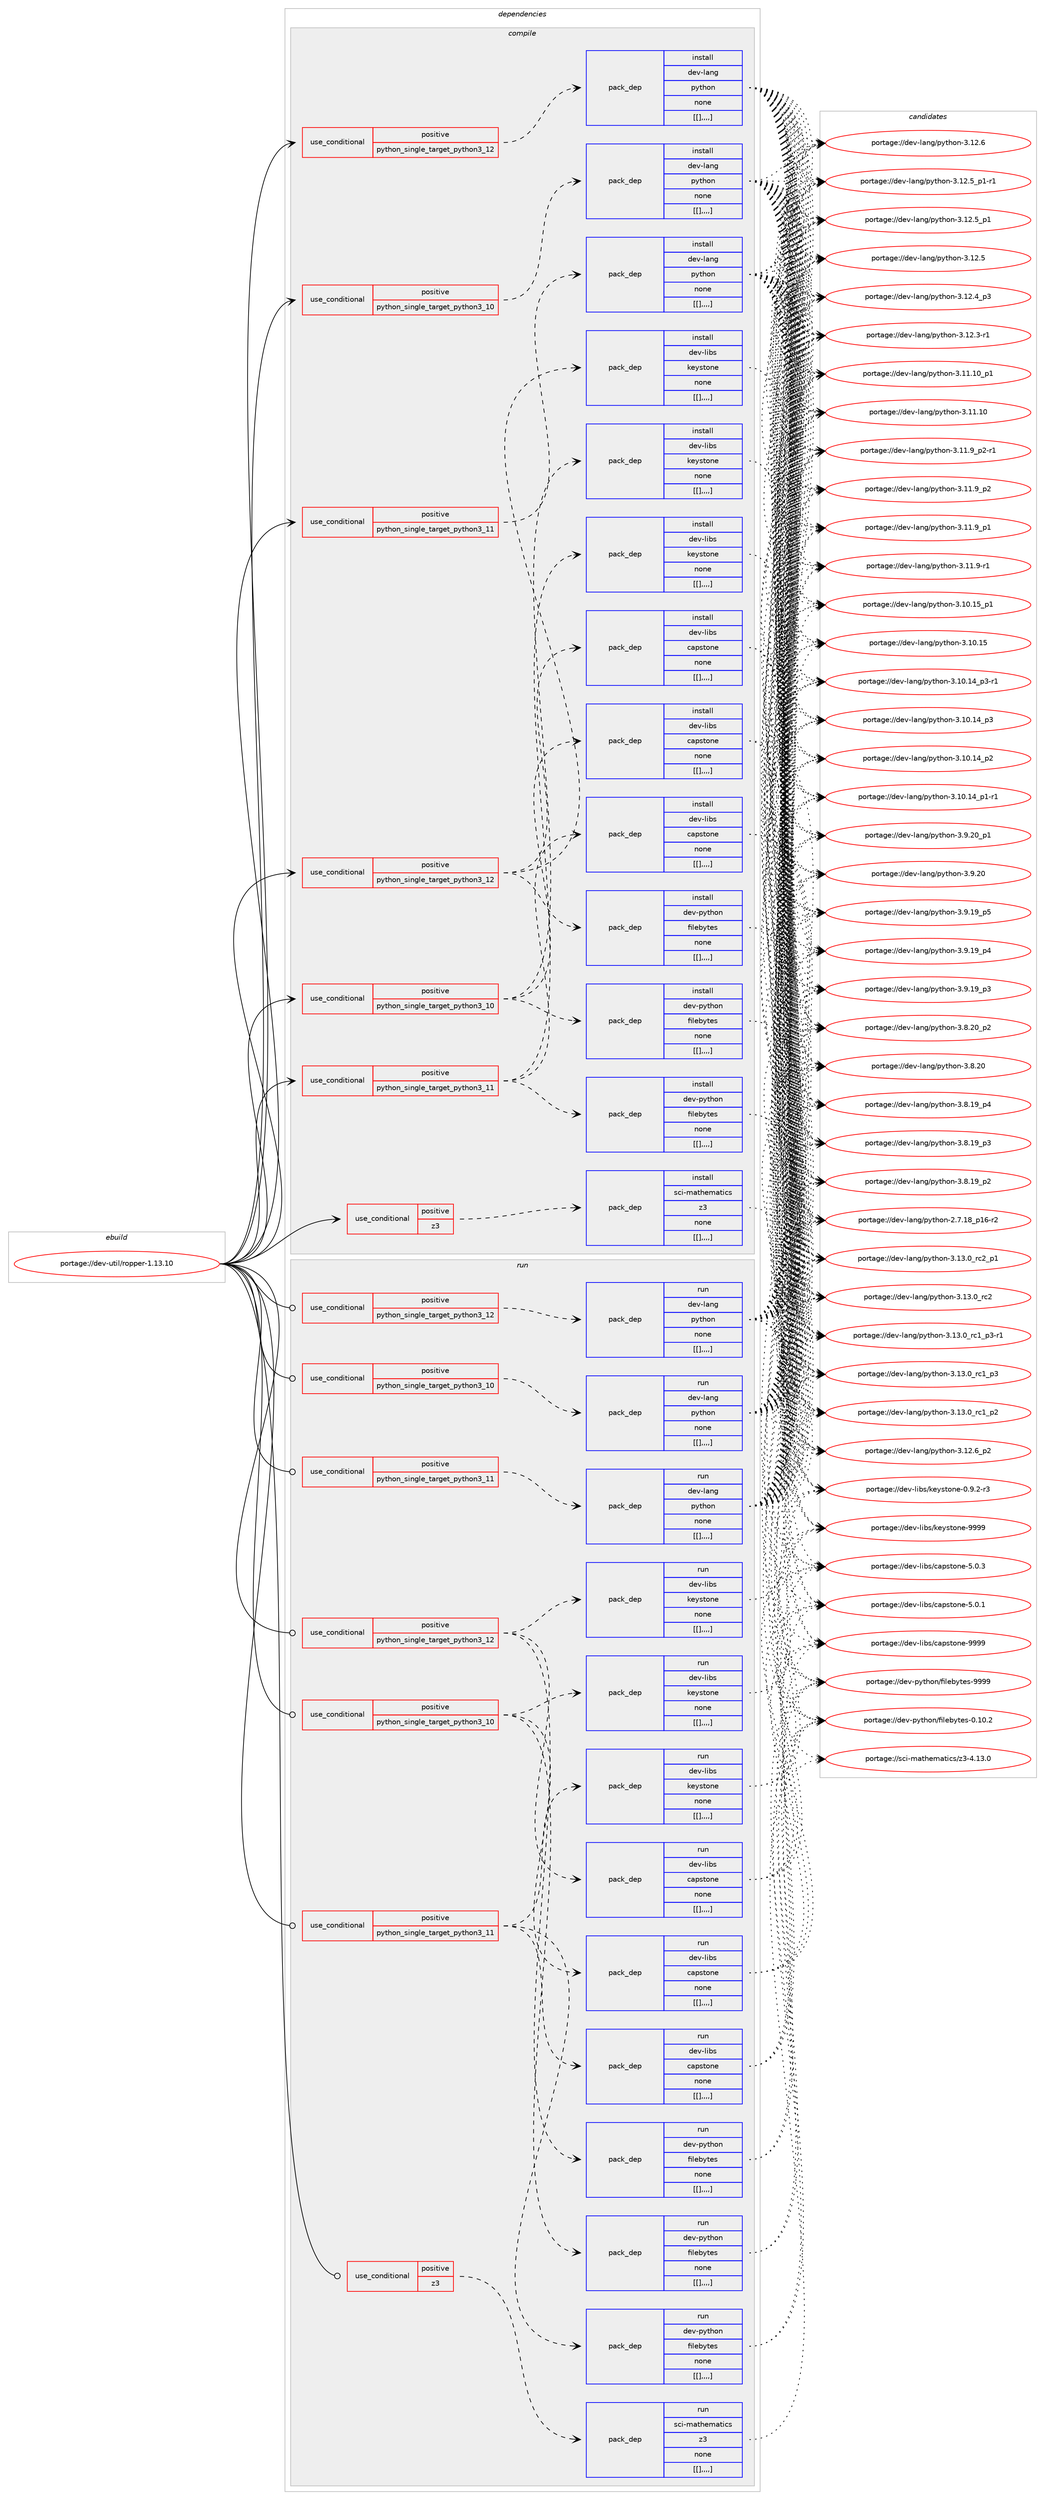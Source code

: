 digraph prolog {

# *************
# Graph options
# *************

newrank=true;
concentrate=true;
compound=true;
graph [rankdir=LR,fontname=Helvetica,fontsize=10,ranksep=1.5];#, ranksep=2.5, nodesep=0.2];
edge  [arrowhead=vee];
node  [fontname=Helvetica,fontsize=10];

# **********
# The ebuild
# **********

subgraph cluster_leftcol {
color=gray;
label=<<i>ebuild</i>>;
id [label="portage://dev-util/ropper-1.13.10", color=red, width=4, href="../dev-util/ropper-1.13.10.svg"];
}

# ****************
# The dependencies
# ****************

subgraph cluster_midcol {
color=gray;
label=<<i>dependencies</i>>;
subgraph cluster_compile {
fillcolor="#eeeeee";
style=filled;
label=<<i>compile</i>>;
subgraph cond64274 {
dependency224394 [label=<<TABLE BORDER="0" CELLBORDER="1" CELLSPACING="0" CELLPADDING="4"><TR><TD ROWSPAN="3" CELLPADDING="10">use_conditional</TD></TR><TR><TD>positive</TD></TR><TR><TD>python_single_target_python3_10</TD></TR></TABLE>>, shape=none, color=red];
subgraph pack158684 {
dependency224395 [label=<<TABLE BORDER="0" CELLBORDER="1" CELLSPACING="0" CELLPADDING="4" WIDTH="220"><TR><TD ROWSPAN="6" CELLPADDING="30">pack_dep</TD></TR><TR><TD WIDTH="110">install</TD></TR><TR><TD>dev-lang</TD></TR><TR><TD>python</TD></TR><TR><TD>none</TD></TR><TR><TD>[[],,,,]</TD></TR></TABLE>>, shape=none, color=blue];
}
dependency224394:e -> dependency224395:w [weight=20,style="dashed",arrowhead="vee"];
}
id:e -> dependency224394:w [weight=20,style="solid",arrowhead="vee"];
subgraph cond64275 {
dependency224396 [label=<<TABLE BORDER="0" CELLBORDER="1" CELLSPACING="0" CELLPADDING="4"><TR><TD ROWSPAN="3" CELLPADDING="10">use_conditional</TD></TR><TR><TD>positive</TD></TR><TR><TD>python_single_target_python3_10</TD></TR></TABLE>>, shape=none, color=red];
subgraph pack158685 {
dependency224397 [label=<<TABLE BORDER="0" CELLBORDER="1" CELLSPACING="0" CELLPADDING="4" WIDTH="220"><TR><TD ROWSPAN="6" CELLPADDING="30">pack_dep</TD></TR><TR><TD WIDTH="110">install</TD></TR><TR><TD>dev-libs</TD></TR><TR><TD>capstone</TD></TR><TR><TD>none</TD></TR><TR><TD>[[],,,,]</TD></TR></TABLE>>, shape=none, color=blue];
}
dependency224396:e -> dependency224397:w [weight=20,style="dashed",arrowhead="vee"];
subgraph pack158686 {
dependency224398 [label=<<TABLE BORDER="0" CELLBORDER="1" CELLSPACING="0" CELLPADDING="4" WIDTH="220"><TR><TD ROWSPAN="6" CELLPADDING="30">pack_dep</TD></TR><TR><TD WIDTH="110">install</TD></TR><TR><TD>dev-libs</TD></TR><TR><TD>keystone</TD></TR><TR><TD>none</TD></TR><TR><TD>[[],,,,]</TD></TR></TABLE>>, shape=none, color=blue];
}
dependency224396:e -> dependency224398:w [weight=20,style="dashed",arrowhead="vee"];
subgraph pack158687 {
dependency224399 [label=<<TABLE BORDER="0" CELLBORDER="1" CELLSPACING="0" CELLPADDING="4" WIDTH="220"><TR><TD ROWSPAN="6" CELLPADDING="30">pack_dep</TD></TR><TR><TD WIDTH="110">install</TD></TR><TR><TD>dev-python</TD></TR><TR><TD>filebytes</TD></TR><TR><TD>none</TD></TR><TR><TD>[[],,,,]</TD></TR></TABLE>>, shape=none, color=blue];
}
dependency224396:e -> dependency224399:w [weight=20,style="dashed",arrowhead="vee"];
}
id:e -> dependency224396:w [weight=20,style="solid",arrowhead="vee"];
subgraph cond64276 {
dependency224400 [label=<<TABLE BORDER="0" CELLBORDER="1" CELLSPACING="0" CELLPADDING="4"><TR><TD ROWSPAN="3" CELLPADDING="10">use_conditional</TD></TR><TR><TD>positive</TD></TR><TR><TD>python_single_target_python3_11</TD></TR></TABLE>>, shape=none, color=red];
subgraph pack158688 {
dependency224401 [label=<<TABLE BORDER="0" CELLBORDER="1" CELLSPACING="0" CELLPADDING="4" WIDTH="220"><TR><TD ROWSPAN="6" CELLPADDING="30">pack_dep</TD></TR><TR><TD WIDTH="110">install</TD></TR><TR><TD>dev-lang</TD></TR><TR><TD>python</TD></TR><TR><TD>none</TD></TR><TR><TD>[[],,,,]</TD></TR></TABLE>>, shape=none, color=blue];
}
dependency224400:e -> dependency224401:w [weight=20,style="dashed",arrowhead="vee"];
}
id:e -> dependency224400:w [weight=20,style="solid",arrowhead="vee"];
subgraph cond64277 {
dependency224402 [label=<<TABLE BORDER="0" CELLBORDER="1" CELLSPACING="0" CELLPADDING="4"><TR><TD ROWSPAN="3" CELLPADDING="10">use_conditional</TD></TR><TR><TD>positive</TD></TR><TR><TD>python_single_target_python3_11</TD></TR></TABLE>>, shape=none, color=red];
subgraph pack158689 {
dependency224403 [label=<<TABLE BORDER="0" CELLBORDER="1" CELLSPACING="0" CELLPADDING="4" WIDTH="220"><TR><TD ROWSPAN="6" CELLPADDING="30">pack_dep</TD></TR><TR><TD WIDTH="110">install</TD></TR><TR><TD>dev-libs</TD></TR><TR><TD>capstone</TD></TR><TR><TD>none</TD></TR><TR><TD>[[],,,,]</TD></TR></TABLE>>, shape=none, color=blue];
}
dependency224402:e -> dependency224403:w [weight=20,style="dashed",arrowhead="vee"];
subgraph pack158690 {
dependency224404 [label=<<TABLE BORDER="0" CELLBORDER="1" CELLSPACING="0" CELLPADDING="4" WIDTH="220"><TR><TD ROWSPAN="6" CELLPADDING="30">pack_dep</TD></TR><TR><TD WIDTH="110">install</TD></TR><TR><TD>dev-libs</TD></TR><TR><TD>keystone</TD></TR><TR><TD>none</TD></TR><TR><TD>[[],,,,]</TD></TR></TABLE>>, shape=none, color=blue];
}
dependency224402:e -> dependency224404:w [weight=20,style="dashed",arrowhead="vee"];
subgraph pack158691 {
dependency224405 [label=<<TABLE BORDER="0" CELLBORDER="1" CELLSPACING="0" CELLPADDING="4" WIDTH="220"><TR><TD ROWSPAN="6" CELLPADDING="30">pack_dep</TD></TR><TR><TD WIDTH="110">install</TD></TR><TR><TD>dev-python</TD></TR><TR><TD>filebytes</TD></TR><TR><TD>none</TD></TR><TR><TD>[[],,,,]</TD></TR></TABLE>>, shape=none, color=blue];
}
dependency224402:e -> dependency224405:w [weight=20,style="dashed",arrowhead="vee"];
}
id:e -> dependency224402:w [weight=20,style="solid",arrowhead="vee"];
subgraph cond64278 {
dependency224406 [label=<<TABLE BORDER="0" CELLBORDER="1" CELLSPACING="0" CELLPADDING="4"><TR><TD ROWSPAN="3" CELLPADDING="10">use_conditional</TD></TR><TR><TD>positive</TD></TR><TR><TD>python_single_target_python3_12</TD></TR></TABLE>>, shape=none, color=red];
subgraph pack158692 {
dependency224407 [label=<<TABLE BORDER="0" CELLBORDER="1" CELLSPACING="0" CELLPADDING="4" WIDTH="220"><TR><TD ROWSPAN="6" CELLPADDING="30">pack_dep</TD></TR><TR><TD WIDTH="110">install</TD></TR><TR><TD>dev-lang</TD></TR><TR><TD>python</TD></TR><TR><TD>none</TD></TR><TR><TD>[[],,,,]</TD></TR></TABLE>>, shape=none, color=blue];
}
dependency224406:e -> dependency224407:w [weight=20,style="dashed",arrowhead="vee"];
}
id:e -> dependency224406:w [weight=20,style="solid",arrowhead="vee"];
subgraph cond64279 {
dependency224408 [label=<<TABLE BORDER="0" CELLBORDER="1" CELLSPACING="0" CELLPADDING="4"><TR><TD ROWSPAN="3" CELLPADDING="10">use_conditional</TD></TR><TR><TD>positive</TD></TR><TR><TD>python_single_target_python3_12</TD></TR></TABLE>>, shape=none, color=red];
subgraph pack158693 {
dependency224409 [label=<<TABLE BORDER="0" CELLBORDER="1" CELLSPACING="0" CELLPADDING="4" WIDTH="220"><TR><TD ROWSPAN="6" CELLPADDING="30">pack_dep</TD></TR><TR><TD WIDTH="110">install</TD></TR><TR><TD>dev-libs</TD></TR><TR><TD>capstone</TD></TR><TR><TD>none</TD></TR><TR><TD>[[],,,,]</TD></TR></TABLE>>, shape=none, color=blue];
}
dependency224408:e -> dependency224409:w [weight=20,style="dashed",arrowhead="vee"];
subgraph pack158694 {
dependency224410 [label=<<TABLE BORDER="0" CELLBORDER="1" CELLSPACING="0" CELLPADDING="4" WIDTH="220"><TR><TD ROWSPAN="6" CELLPADDING="30">pack_dep</TD></TR><TR><TD WIDTH="110">install</TD></TR><TR><TD>dev-libs</TD></TR><TR><TD>keystone</TD></TR><TR><TD>none</TD></TR><TR><TD>[[],,,,]</TD></TR></TABLE>>, shape=none, color=blue];
}
dependency224408:e -> dependency224410:w [weight=20,style="dashed",arrowhead="vee"];
subgraph pack158695 {
dependency224411 [label=<<TABLE BORDER="0" CELLBORDER="1" CELLSPACING="0" CELLPADDING="4" WIDTH="220"><TR><TD ROWSPAN="6" CELLPADDING="30">pack_dep</TD></TR><TR><TD WIDTH="110">install</TD></TR><TR><TD>dev-python</TD></TR><TR><TD>filebytes</TD></TR><TR><TD>none</TD></TR><TR><TD>[[],,,,]</TD></TR></TABLE>>, shape=none, color=blue];
}
dependency224408:e -> dependency224411:w [weight=20,style="dashed",arrowhead="vee"];
}
id:e -> dependency224408:w [weight=20,style="solid",arrowhead="vee"];
subgraph cond64280 {
dependency224412 [label=<<TABLE BORDER="0" CELLBORDER="1" CELLSPACING="0" CELLPADDING="4"><TR><TD ROWSPAN="3" CELLPADDING="10">use_conditional</TD></TR><TR><TD>positive</TD></TR><TR><TD>z3</TD></TR></TABLE>>, shape=none, color=red];
subgraph pack158696 {
dependency224413 [label=<<TABLE BORDER="0" CELLBORDER="1" CELLSPACING="0" CELLPADDING="4" WIDTH="220"><TR><TD ROWSPAN="6" CELLPADDING="30">pack_dep</TD></TR><TR><TD WIDTH="110">install</TD></TR><TR><TD>sci-mathematics</TD></TR><TR><TD>z3</TD></TR><TR><TD>none</TD></TR><TR><TD>[[],,,,]</TD></TR></TABLE>>, shape=none, color=blue];
}
dependency224412:e -> dependency224413:w [weight=20,style="dashed",arrowhead="vee"];
}
id:e -> dependency224412:w [weight=20,style="solid",arrowhead="vee"];
}
subgraph cluster_compileandrun {
fillcolor="#eeeeee";
style=filled;
label=<<i>compile and run</i>>;
}
subgraph cluster_run {
fillcolor="#eeeeee";
style=filled;
label=<<i>run</i>>;
subgraph cond64281 {
dependency224414 [label=<<TABLE BORDER="0" CELLBORDER="1" CELLSPACING="0" CELLPADDING="4"><TR><TD ROWSPAN="3" CELLPADDING="10">use_conditional</TD></TR><TR><TD>positive</TD></TR><TR><TD>python_single_target_python3_10</TD></TR></TABLE>>, shape=none, color=red];
subgraph pack158697 {
dependency224415 [label=<<TABLE BORDER="0" CELLBORDER="1" CELLSPACING="0" CELLPADDING="4" WIDTH="220"><TR><TD ROWSPAN="6" CELLPADDING="30">pack_dep</TD></TR><TR><TD WIDTH="110">run</TD></TR><TR><TD>dev-lang</TD></TR><TR><TD>python</TD></TR><TR><TD>none</TD></TR><TR><TD>[[],,,,]</TD></TR></TABLE>>, shape=none, color=blue];
}
dependency224414:e -> dependency224415:w [weight=20,style="dashed",arrowhead="vee"];
}
id:e -> dependency224414:w [weight=20,style="solid",arrowhead="odot"];
subgraph cond64282 {
dependency224416 [label=<<TABLE BORDER="0" CELLBORDER="1" CELLSPACING="0" CELLPADDING="4"><TR><TD ROWSPAN="3" CELLPADDING="10">use_conditional</TD></TR><TR><TD>positive</TD></TR><TR><TD>python_single_target_python3_10</TD></TR></TABLE>>, shape=none, color=red];
subgraph pack158698 {
dependency224417 [label=<<TABLE BORDER="0" CELLBORDER="1" CELLSPACING="0" CELLPADDING="4" WIDTH="220"><TR><TD ROWSPAN="6" CELLPADDING="30">pack_dep</TD></TR><TR><TD WIDTH="110">run</TD></TR><TR><TD>dev-libs</TD></TR><TR><TD>capstone</TD></TR><TR><TD>none</TD></TR><TR><TD>[[],,,,]</TD></TR></TABLE>>, shape=none, color=blue];
}
dependency224416:e -> dependency224417:w [weight=20,style="dashed",arrowhead="vee"];
subgraph pack158699 {
dependency224418 [label=<<TABLE BORDER="0" CELLBORDER="1" CELLSPACING="0" CELLPADDING="4" WIDTH="220"><TR><TD ROWSPAN="6" CELLPADDING="30">pack_dep</TD></TR><TR><TD WIDTH="110">run</TD></TR><TR><TD>dev-libs</TD></TR><TR><TD>keystone</TD></TR><TR><TD>none</TD></TR><TR><TD>[[],,,,]</TD></TR></TABLE>>, shape=none, color=blue];
}
dependency224416:e -> dependency224418:w [weight=20,style="dashed",arrowhead="vee"];
subgraph pack158700 {
dependency224419 [label=<<TABLE BORDER="0" CELLBORDER="1" CELLSPACING="0" CELLPADDING="4" WIDTH="220"><TR><TD ROWSPAN="6" CELLPADDING="30">pack_dep</TD></TR><TR><TD WIDTH="110">run</TD></TR><TR><TD>dev-python</TD></TR><TR><TD>filebytes</TD></TR><TR><TD>none</TD></TR><TR><TD>[[],,,,]</TD></TR></TABLE>>, shape=none, color=blue];
}
dependency224416:e -> dependency224419:w [weight=20,style="dashed",arrowhead="vee"];
}
id:e -> dependency224416:w [weight=20,style="solid",arrowhead="odot"];
subgraph cond64283 {
dependency224420 [label=<<TABLE BORDER="0" CELLBORDER="1" CELLSPACING="0" CELLPADDING="4"><TR><TD ROWSPAN="3" CELLPADDING="10">use_conditional</TD></TR><TR><TD>positive</TD></TR><TR><TD>python_single_target_python3_11</TD></TR></TABLE>>, shape=none, color=red];
subgraph pack158701 {
dependency224421 [label=<<TABLE BORDER="0" CELLBORDER="1" CELLSPACING="0" CELLPADDING="4" WIDTH="220"><TR><TD ROWSPAN="6" CELLPADDING="30">pack_dep</TD></TR><TR><TD WIDTH="110">run</TD></TR><TR><TD>dev-lang</TD></TR><TR><TD>python</TD></TR><TR><TD>none</TD></TR><TR><TD>[[],,,,]</TD></TR></TABLE>>, shape=none, color=blue];
}
dependency224420:e -> dependency224421:w [weight=20,style="dashed",arrowhead="vee"];
}
id:e -> dependency224420:w [weight=20,style="solid",arrowhead="odot"];
subgraph cond64284 {
dependency224422 [label=<<TABLE BORDER="0" CELLBORDER="1" CELLSPACING="0" CELLPADDING="4"><TR><TD ROWSPAN="3" CELLPADDING="10">use_conditional</TD></TR><TR><TD>positive</TD></TR><TR><TD>python_single_target_python3_11</TD></TR></TABLE>>, shape=none, color=red];
subgraph pack158702 {
dependency224423 [label=<<TABLE BORDER="0" CELLBORDER="1" CELLSPACING="0" CELLPADDING="4" WIDTH="220"><TR><TD ROWSPAN="6" CELLPADDING="30">pack_dep</TD></TR><TR><TD WIDTH="110">run</TD></TR><TR><TD>dev-libs</TD></TR><TR><TD>capstone</TD></TR><TR><TD>none</TD></TR><TR><TD>[[],,,,]</TD></TR></TABLE>>, shape=none, color=blue];
}
dependency224422:e -> dependency224423:w [weight=20,style="dashed",arrowhead="vee"];
subgraph pack158703 {
dependency224424 [label=<<TABLE BORDER="0" CELLBORDER="1" CELLSPACING="0" CELLPADDING="4" WIDTH="220"><TR><TD ROWSPAN="6" CELLPADDING="30">pack_dep</TD></TR><TR><TD WIDTH="110">run</TD></TR><TR><TD>dev-libs</TD></TR><TR><TD>keystone</TD></TR><TR><TD>none</TD></TR><TR><TD>[[],,,,]</TD></TR></TABLE>>, shape=none, color=blue];
}
dependency224422:e -> dependency224424:w [weight=20,style="dashed",arrowhead="vee"];
subgraph pack158704 {
dependency224425 [label=<<TABLE BORDER="0" CELLBORDER="1" CELLSPACING="0" CELLPADDING="4" WIDTH="220"><TR><TD ROWSPAN="6" CELLPADDING="30">pack_dep</TD></TR><TR><TD WIDTH="110">run</TD></TR><TR><TD>dev-python</TD></TR><TR><TD>filebytes</TD></TR><TR><TD>none</TD></TR><TR><TD>[[],,,,]</TD></TR></TABLE>>, shape=none, color=blue];
}
dependency224422:e -> dependency224425:w [weight=20,style="dashed",arrowhead="vee"];
}
id:e -> dependency224422:w [weight=20,style="solid",arrowhead="odot"];
subgraph cond64285 {
dependency224426 [label=<<TABLE BORDER="0" CELLBORDER="1" CELLSPACING="0" CELLPADDING="4"><TR><TD ROWSPAN="3" CELLPADDING="10">use_conditional</TD></TR><TR><TD>positive</TD></TR><TR><TD>python_single_target_python3_12</TD></TR></TABLE>>, shape=none, color=red];
subgraph pack158705 {
dependency224427 [label=<<TABLE BORDER="0" CELLBORDER="1" CELLSPACING="0" CELLPADDING="4" WIDTH="220"><TR><TD ROWSPAN="6" CELLPADDING="30">pack_dep</TD></TR><TR><TD WIDTH="110">run</TD></TR><TR><TD>dev-lang</TD></TR><TR><TD>python</TD></TR><TR><TD>none</TD></TR><TR><TD>[[],,,,]</TD></TR></TABLE>>, shape=none, color=blue];
}
dependency224426:e -> dependency224427:w [weight=20,style="dashed",arrowhead="vee"];
}
id:e -> dependency224426:w [weight=20,style="solid",arrowhead="odot"];
subgraph cond64286 {
dependency224428 [label=<<TABLE BORDER="0" CELLBORDER="1" CELLSPACING="0" CELLPADDING="4"><TR><TD ROWSPAN="3" CELLPADDING="10">use_conditional</TD></TR><TR><TD>positive</TD></TR><TR><TD>python_single_target_python3_12</TD></TR></TABLE>>, shape=none, color=red];
subgraph pack158706 {
dependency224429 [label=<<TABLE BORDER="0" CELLBORDER="1" CELLSPACING="0" CELLPADDING="4" WIDTH="220"><TR><TD ROWSPAN="6" CELLPADDING="30">pack_dep</TD></TR><TR><TD WIDTH="110">run</TD></TR><TR><TD>dev-libs</TD></TR><TR><TD>capstone</TD></TR><TR><TD>none</TD></TR><TR><TD>[[],,,,]</TD></TR></TABLE>>, shape=none, color=blue];
}
dependency224428:e -> dependency224429:w [weight=20,style="dashed",arrowhead="vee"];
subgraph pack158707 {
dependency224430 [label=<<TABLE BORDER="0" CELLBORDER="1" CELLSPACING="0" CELLPADDING="4" WIDTH="220"><TR><TD ROWSPAN="6" CELLPADDING="30">pack_dep</TD></TR><TR><TD WIDTH="110">run</TD></TR><TR><TD>dev-libs</TD></TR><TR><TD>keystone</TD></TR><TR><TD>none</TD></TR><TR><TD>[[],,,,]</TD></TR></TABLE>>, shape=none, color=blue];
}
dependency224428:e -> dependency224430:w [weight=20,style="dashed",arrowhead="vee"];
subgraph pack158708 {
dependency224431 [label=<<TABLE BORDER="0" CELLBORDER="1" CELLSPACING="0" CELLPADDING="4" WIDTH="220"><TR><TD ROWSPAN="6" CELLPADDING="30">pack_dep</TD></TR><TR><TD WIDTH="110">run</TD></TR><TR><TD>dev-python</TD></TR><TR><TD>filebytes</TD></TR><TR><TD>none</TD></TR><TR><TD>[[],,,,]</TD></TR></TABLE>>, shape=none, color=blue];
}
dependency224428:e -> dependency224431:w [weight=20,style="dashed",arrowhead="vee"];
}
id:e -> dependency224428:w [weight=20,style="solid",arrowhead="odot"];
subgraph cond64287 {
dependency224432 [label=<<TABLE BORDER="0" CELLBORDER="1" CELLSPACING="0" CELLPADDING="4"><TR><TD ROWSPAN="3" CELLPADDING="10">use_conditional</TD></TR><TR><TD>positive</TD></TR><TR><TD>z3</TD></TR></TABLE>>, shape=none, color=red];
subgraph pack158709 {
dependency224433 [label=<<TABLE BORDER="0" CELLBORDER="1" CELLSPACING="0" CELLPADDING="4" WIDTH="220"><TR><TD ROWSPAN="6" CELLPADDING="30">pack_dep</TD></TR><TR><TD WIDTH="110">run</TD></TR><TR><TD>sci-mathematics</TD></TR><TR><TD>z3</TD></TR><TR><TD>none</TD></TR><TR><TD>[[],,,,]</TD></TR></TABLE>>, shape=none, color=blue];
}
dependency224432:e -> dependency224433:w [weight=20,style="dashed",arrowhead="vee"];
}
id:e -> dependency224432:w [weight=20,style="solid",arrowhead="odot"];
}
}

# **************
# The candidates
# **************

subgraph cluster_choices {
rank=same;
color=gray;
label=<<i>candidates</i>>;

subgraph choice158684 {
color=black;
nodesep=1;
choice100101118451089711010347112121116104111110455146495146489511499509511249 [label="portage://dev-lang/python-3.13.0_rc2_p1", color=red, width=4,href="../dev-lang/python-3.13.0_rc2_p1.svg"];
choice10010111845108971101034711212111610411111045514649514648951149950 [label="portage://dev-lang/python-3.13.0_rc2", color=red, width=4,href="../dev-lang/python-3.13.0_rc2.svg"];
choice1001011184510897110103471121211161041111104551464951464895114994995112514511449 [label="portage://dev-lang/python-3.13.0_rc1_p3-r1", color=red, width=4,href="../dev-lang/python-3.13.0_rc1_p3-r1.svg"];
choice100101118451089711010347112121116104111110455146495146489511499499511251 [label="portage://dev-lang/python-3.13.0_rc1_p3", color=red, width=4,href="../dev-lang/python-3.13.0_rc1_p3.svg"];
choice100101118451089711010347112121116104111110455146495146489511499499511250 [label="portage://dev-lang/python-3.13.0_rc1_p2", color=red, width=4,href="../dev-lang/python-3.13.0_rc1_p2.svg"];
choice100101118451089711010347112121116104111110455146495046549511250 [label="portage://dev-lang/python-3.12.6_p2", color=red, width=4,href="../dev-lang/python-3.12.6_p2.svg"];
choice10010111845108971101034711212111610411111045514649504654 [label="portage://dev-lang/python-3.12.6", color=red, width=4,href="../dev-lang/python-3.12.6.svg"];
choice1001011184510897110103471121211161041111104551464950465395112494511449 [label="portage://dev-lang/python-3.12.5_p1-r1", color=red, width=4,href="../dev-lang/python-3.12.5_p1-r1.svg"];
choice100101118451089711010347112121116104111110455146495046539511249 [label="portage://dev-lang/python-3.12.5_p1", color=red, width=4,href="../dev-lang/python-3.12.5_p1.svg"];
choice10010111845108971101034711212111610411111045514649504653 [label="portage://dev-lang/python-3.12.5", color=red, width=4,href="../dev-lang/python-3.12.5.svg"];
choice100101118451089711010347112121116104111110455146495046529511251 [label="portage://dev-lang/python-3.12.4_p3", color=red, width=4,href="../dev-lang/python-3.12.4_p3.svg"];
choice100101118451089711010347112121116104111110455146495046514511449 [label="portage://dev-lang/python-3.12.3-r1", color=red, width=4,href="../dev-lang/python-3.12.3-r1.svg"];
choice10010111845108971101034711212111610411111045514649494649489511249 [label="portage://dev-lang/python-3.11.10_p1", color=red, width=4,href="../dev-lang/python-3.11.10_p1.svg"];
choice1001011184510897110103471121211161041111104551464949464948 [label="portage://dev-lang/python-3.11.10", color=red, width=4,href="../dev-lang/python-3.11.10.svg"];
choice1001011184510897110103471121211161041111104551464949465795112504511449 [label="portage://dev-lang/python-3.11.9_p2-r1", color=red, width=4,href="../dev-lang/python-3.11.9_p2-r1.svg"];
choice100101118451089711010347112121116104111110455146494946579511250 [label="portage://dev-lang/python-3.11.9_p2", color=red, width=4,href="../dev-lang/python-3.11.9_p2.svg"];
choice100101118451089711010347112121116104111110455146494946579511249 [label="portage://dev-lang/python-3.11.9_p1", color=red, width=4,href="../dev-lang/python-3.11.9_p1.svg"];
choice100101118451089711010347112121116104111110455146494946574511449 [label="portage://dev-lang/python-3.11.9-r1", color=red, width=4,href="../dev-lang/python-3.11.9-r1.svg"];
choice10010111845108971101034711212111610411111045514649484649539511249 [label="portage://dev-lang/python-3.10.15_p1", color=red, width=4,href="../dev-lang/python-3.10.15_p1.svg"];
choice1001011184510897110103471121211161041111104551464948464953 [label="portage://dev-lang/python-3.10.15", color=red, width=4,href="../dev-lang/python-3.10.15.svg"];
choice100101118451089711010347112121116104111110455146494846495295112514511449 [label="portage://dev-lang/python-3.10.14_p3-r1", color=red, width=4,href="../dev-lang/python-3.10.14_p3-r1.svg"];
choice10010111845108971101034711212111610411111045514649484649529511251 [label="portage://dev-lang/python-3.10.14_p3", color=red, width=4,href="../dev-lang/python-3.10.14_p3.svg"];
choice10010111845108971101034711212111610411111045514649484649529511250 [label="portage://dev-lang/python-3.10.14_p2", color=red, width=4,href="../dev-lang/python-3.10.14_p2.svg"];
choice100101118451089711010347112121116104111110455146494846495295112494511449 [label="portage://dev-lang/python-3.10.14_p1-r1", color=red, width=4,href="../dev-lang/python-3.10.14_p1-r1.svg"];
choice100101118451089711010347112121116104111110455146574650489511249 [label="portage://dev-lang/python-3.9.20_p1", color=red, width=4,href="../dev-lang/python-3.9.20_p1.svg"];
choice10010111845108971101034711212111610411111045514657465048 [label="portage://dev-lang/python-3.9.20", color=red, width=4,href="../dev-lang/python-3.9.20.svg"];
choice100101118451089711010347112121116104111110455146574649579511253 [label="portage://dev-lang/python-3.9.19_p5", color=red, width=4,href="../dev-lang/python-3.9.19_p5.svg"];
choice100101118451089711010347112121116104111110455146574649579511252 [label="portage://dev-lang/python-3.9.19_p4", color=red, width=4,href="../dev-lang/python-3.9.19_p4.svg"];
choice100101118451089711010347112121116104111110455146574649579511251 [label="portage://dev-lang/python-3.9.19_p3", color=red, width=4,href="../dev-lang/python-3.9.19_p3.svg"];
choice100101118451089711010347112121116104111110455146564650489511250 [label="portage://dev-lang/python-3.8.20_p2", color=red, width=4,href="../dev-lang/python-3.8.20_p2.svg"];
choice10010111845108971101034711212111610411111045514656465048 [label="portage://dev-lang/python-3.8.20", color=red, width=4,href="../dev-lang/python-3.8.20.svg"];
choice100101118451089711010347112121116104111110455146564649579511252 [label="portage://dev-lang/python-3.8.19_p4", color=red, width=4,href="../dev-lang/python-3.8.19_p4.svg"];
choice100101118451089711010347112121116104111110455146564649579511251 [label="portage://dev-lang/python-3.8.19_p3", color=red, width=4,href="../dev-lang/python-3.8.19_p3.svg"];
choice100101118451089711010347112121116104111110455146564649579511250 [label="portage://dev-lang/python-3.8.19_p2", color=red, width=4,href="../dev-lang/python-3.8.19_p2.svg"];
choice100101118451089711010347112121116104111110455046554649569511249544511450 [label="portage://dev-lang/python-2.7.18_p16-r2", color=red, width=4,href="../dev-lang/python-2.7.18_p16-r2.svg"];
dependency224395:e -> choice100101118451089711010347112121116104111110455146495146489511499509511249:w [style=dotted,weight="100"];
dependency224395:e -> choice10010111845108971101034711212111610411111045514649514648951149950:w [style=dotted,weight="100"];
dependency224395:e -> choice1001011184510897110103471121211161041111104551464951464895114994995112514511449:w [style=dotted,weight="100"];
dependency224395:e -> choice100101118451089711010347112121116104111110455146495146489511499499511251:w [style=dotted,weight="100"];
dependency224395:e -> choice100101118451089711010347112121116104111110455146495146489511499499511250:w [style=dotted,weight="100"];
dependency224395:e -> choice100101118451089711010347112121116104111110455146495046549511250:w [style=dotted,weight="100"];
dependency224395:e -> choice10010111845108971101034711212111610411111045514649504654:w [style=dotted,weight="100"];
dependency224395:e -> choice1001011184510897110103471121211161041111104551464950465395112494511449:w [style=dotted,weight="100"];
dependency224395:e -> choice100101118451089711010347112121116104111110455146495046539511249:w [style=dotted,weight="100"];
dependency224395:e -> choice10010111845108971101034711212111610411111045514649504653:w [style=dotted,weight="100"];
dependency224395:e -> choice100101118451089711010347112121116104111110455146495046529511251:w [style=dotted,weight="100"];
dependency224395:e -> choice100101118451089711010347112121116104111110455146495046514511449:w [style=dotted,weight="100"];
dependency224395:e -> choice10010111845108971101034711212111610411111045514649494649489511249:w [style=dotted,weight="100"];
dependency224395:e -> choice1001011184510897110103471121211161041111104551464949464948:w [style=dotted,weight="100"];
dependency224395:e -> choice1001011184510897110103471121211161041111104551464949465795112504511449:w [style=dotted,weight="100"];
dependency224395:e -> choice100101118451089711010347112121116104111110455146494946579511250:w [style=dotted,weight="100"];
dependency224395:e -> choice100101118451089711010347112121116104111110455146494946579511249:w [style=dotted,weight="100"];
dependency224395:e -> choice100101118451089711010347112121116104111110455146494946574511449:w [style=dotted,weight="100"];
dependency224395:e -> choice10010111845108971101034711212111610411111045514649484649539511249:w [style=dotted,weight="100"];
dependency224395:e -> choice1001011184510897110103471121211161041111104551464948464953:w [style=dotted,weight="100"];
dependency224395:e -> choice100101118451089711010347112121116104111110455146494846495295112514511449:w [style=dotted,weight="100"];
dependency224395:e -> choice10010111845108971101034711212111610411111045514649484649529511251:w [style=dotted,weight="100"];
dependency224395:e -> choice10010111845108971101034711212111610411111045514649484649529511250:w [style=dotted,weight="100"];
dependency224395:e -> choice100101118451089711010347112121116104111110455146494846495295112494511449:w [style=dotted,weight="100"];
dependency224395:e -> choice100101118451089711010347112121116104111110455146574650489511249:w [style=dotted,weight="100"];
dependency224395:e -> choice10010111845108971101034711212111610411111045514657465048:w [style=dotted,weight="100"];
dependency224395:e -> choice100101118451089711010347112121116104111110455146574649579511253:w [style=dotted,weight="100"];
dependency224395:e -> choice100101118451089711010347112121116104111110455146574649579511252:w [style=dotted,weight="100"];
dependency224395:e -> choice100101118451089711010347112121116104111110455146574649579511251:w [style=dotted,weight="100"];
dependency224395:e -> choice100101118451089711010347112121116104111110455146564650489511250:w [style=dotted,weight="100"];
dependency224395:e -> choice10010111845108971101034711212111610411111045514656465048:w [style=dotted,weight="100"];
dependency224395:e -> choice100101118451089711010347112121116104111110455146564649579511252:w [style=dotted,weight="100"];
dependency224395:e -> choice100101118451089711010347112121116104111110455146564649579511251:w [style=dotted,weight="100"];
dependency224395:e -> choice100101118451089711010347112121116104111110455146564649579511250:w [style=dotted,weight="100"];
dependency224395:e -> choice100101118451089711010347112121116104111110455046554649569511249544511450:w [style=dotted,weight="100"];
}
subgraph choice158685 {
color=black;
nodesep=1;
choice10010111845108105981154799971121151161111101014557575757 [label="portage://dev-libs/capstone-9999", color=red, width=4,href="../dev-libs/capstone-9999.svg"];
choice1001011184510810598115479997112115116111110101455346484651 [label="portage://dev-libs/capstone-5.0.3", color=red, width=4,href="../dev-libs/capstone-5.0.3.svg"];
choice1001011184510810598115479997112115116111110101455346484649 [label="portage://dev-libs/capstone-5.0.1", color=red, width=4,href="../dev-libs/capstone-5.0.1.svg"];
dependency224397:e -> choice10010111845108105981154799971121151161111101014557575757:w [style=dotted,weight="100"];
dependency224397:e -> choice1001011184510810598115479997112115116111110101455346484651:w [style=dotted,weight="100"];
dependency224397:e -> choice1001011184510810598115479997112115116111110101455346484649:w [style=dotted,weight="100"];
}
subgraph choice158686 {
color=black;
nodesep=1;
choice1001011184510810598115471071011211151161111101014557575757 [label="portage://dev-libs/keystone-9999", color=red, width=4,href="../dev-libs/keystone-9999.svg"];
choice1001011184510810598115471071011211151161111101014548465746504511451 [label="portage://dev-libs/keystone-0.9.2-r3", color=red, width=4,href="../dev-libs/keystone-0.9.2-r3.svg"];
dependency224398:e -> choice1001011184510810598115471071011211151161111101014557575757:w [style=dotted,weight="100"];
dependency224398:e -> choice1001011184510810598115471071011211151161111101014548465746504511451:w [style=dotted,weight="100"];
}
subgraph choice158687 {
color=black;
nodesep=1;
choice1001011184511212111610411111047102105108101981211161011154557575757 [label="portage://dev-python/filebytes-9999", color=red, width=4,href="../dev-python/filebytes-9999.svg"];
choice10010111845112121116104111110471021051081019812111610111545484649484650 [label="portage://dev-python/filebytes-0.10.2", color=red, width=4,href="../dev-python/filebytes-0.10.2.svg"];
dependency224399:e -> choice1001011184511212111610411111047102105108101981211161011154557575757:w [style=dotted,weight="100"];
dependency224399:e -> choice10010111845112121116104111110471021051081019812111610111545484649484650:w [style=dotted,weight="100"];
}
subgraph choice158688 {
color=black;
nodesep=1;
choice100101118451089711010347112121116104111110455146495146489511499509511249 [label="portage://dev-lang/python-3.13.0_rc2_p1", color=red, width=4,href="../dev-lang/python-3.13.0_rc2_p1.svg"];
choice10010111845108971101034711212111610411111045514649514648951149950 [label="portage://dev-lang/python-3.13.0_rc2", color=red, width=4,href="../dev-lang/python-3.13.0_rc2.svg"];
choice1001011184510897110103471121211161041111104551464951464895114994995112514511449 [label="portage://dev-lang/python-3.13.0_rc1_p3-r1", color=red, width=4,href="../dev-lang/python-3.13.0_rc1_p3-r1.svg"];
choice100101118451089711010347112121116104111110455146495146489511499499511251 [label="portage://dev-lang/python-3.13.0_rc1_p3", color=red, width=4,href="../dev-lang/python-3.13.0_rc1_p3.svg"];
choice100101118451089711010347112121116104111110455146495146489511499499511250 [label="portage://dev-lang/python-3.13.0_rc1_p2", color=red, width=4,href="../dev-lang/python-3.13.0_rc1_p2.svg"];
choice100101118451089711010347112121116104111110455146495046549511250 [label="portage://dev-lang/python-3.12.6_p2", color=red, width=4,href="../dev-lang/python-3.12.6_p2.svg"];
choice10010111845108971101034711212111610411111045514649504654 [label="portage://dev-lang/python-3.12.6", color=red, width=4,href="../dev-lang/python-3.12.6.svg"];
choice1001011184510897110103471121211161041111104551464950465395112494511449 [label="portage://dev-lang/python-3.12.5_p1-r1", color=red, width=4,href="../dev-lang/python-3.12.5_p1-r1.svg"];
choice100101118451089711010347112121116104111110455146495046539511249 [label="portage://dev-lang/python-3.12.5_p1", color=red, width=4,href="../dev-lang/python-3.12.5_p1.svg"];
choice10010111845108971101034711212111610411111045514649504653 [label="portage://dev-lang/python-3.12.5", color=red, width=4,href="../dev-lang/python-3.12.5.svg"];
choice100101118451089711010347112121116104111110455146495046529511251 [label="portage://dev-lang/python-3.12.4_p3", color=red, width=4,href="../dev-lang/python-3.12.4_p3.svg"];
choice100101118451089711010347112121116104111110455146495046514511449 [label="portage://dev-lang/python-3.12.3-r1", color=red, width=4,href="../dev-lang/python-3.12.3-r1.svg"];
choice10010111845108971101034711212111610411111045514649494649489511249 [label="portage://dev-lang/python-3.11.10_p1", color=red, width=4,href="../dev-lang/python-3.11.10_p1.svg"];
choice1001011184510897110103471121211161041111104551464949464948 [label="portage://dev-lang/python-3.11.10", color=red, width=4,href="../dev-lang/python-3.11.10.svg"];
choice1001011184510897110103471121211161041111104551464949465795112504511449 [label="portage://dev-lang/python-3.11.9_p2-r1", color=red, width=4,href="../dev-lang/python-3.11.9_p2-r1.svg"];
choice100101118451089711010347112121116104111110455146494946579511250 [label="portage://dev-lang/python-3.11.9_p2", color=red, width=4,href="../dev-lang/python-3.11.9_p2.svg"];
choice100101118451089711010347112121116104111110455146494946579511249 [label="portage://dev-lang/python-3.11.9_p1", color=red, width=4,href="../dev-lang/python-3.11.9_p1.svg"];
choice100101118451089711010347112121116104111110455146494946574511449 [label="portage://dev-lang/python-3.11.9-r1", color=red, width=4,href="../dev-lang/python-3.11.9-r1.svg"];
choice10010111845108971101034711212111610411111045514649484649539511249 [label="portage://dev-lang/python-3.10.15_p1", color=red, width=4,href="../dev-lang/python-3.10.15_p1.svg"];
choice1001011184510897110103471121211161041111104551464948464953 [label="portage://dev-lang/python-3.10.15", color=red, width=4,href="../dev-lang/python-3.10.15.svg"];
choice100101118451089711010347112121116104111110455146494846495295112514511449 [label="portage://dev-lang/python-3.10.14_p3-r1", color=red, width=4,href="../dev-lang/python-3.10.14_p3-r1.svg"];
choice10010111845108971101034711212111610411111045514649484649529511251 [label="portage://dev-lang/python-3.10.14_p3", color=red, width=4,href="../dev-lang/python-3.10.14_p3.svg"];
choice10010111845108971101034711212111610411111045514649484649529511250 [label="portage://dev-lang/python-3.10.14_p2", color=red, width=4,href="../dev-lang/python-3.10.14_p2.svg"];
choice100101118451089711010347112121116104111110455146494846495295112494511449 [label="portage://dev-lang/python-3.10.14_p1-r1", color=red, width=4,href="../dev-lang/python-3.10.14_p1-r1.svg"];
choice100101118451089711010347112121116104111110455146574650489511249 [label="portage://dev-lang/python-3.9.20_p1", color=red, width=4,href="../dev-lang/python-3.9.20_p1.svg"];
choice10010111845108971101034711212111610411111045514657465048 [label="portage://dev-lang/python-3.9.20", color=red, width=4,href="../dev-lang/python-3.9.20.svg"];
choice100101118451089711010347112121116104111110455146574649579511253 [label="portage://dev-lang/python-3.9.19_p5", color=red, width=4,href="../dev-lang/python-3.9.19_p5.svg"];
choice100101118451089711010347112121116104111110455146574649579511252 [label="portage://dev-lang/python-3.9.19_p4", color=red, width=4,href="../dev-lang/python-3.9.19_p4.svg"];
choice100101118451089711010347112121116104111110455146574649579511251 [label="portage://dev-lang/python-3.9.19_p3", color=red, width=4,href="../dev-lang/python-3.9.19_p3.svg"];
choice100101118451089711010347112121116104111110455146564650489511250 [label="portage://dev-lang/python-3.8.20_p2", color=red, width=4,href="../dev-lang/python-3.8.20_p2.svg"];
choice10010111845108971101034711212111610411111045514656465048 [label="portage://dev-lang/python-3.8.20", color=red, width=4,href="../dev-lang/python-3.8.20.svg"];
choice100101118451089711010347112121116104111110455146564649579511252 [label="portage://dev-lang/python-3.8.19_p4", color=red, width=4,href="../dev-lang/python-3.8.19_p4.svg"];
choice100101118451089711010347112121116104111110455146564649579511251 [label="portage://dev-lang/python-3.8.19_p3", color=red, width=4,href="../dev-lang/python-3.8.19_p3.svg"];
choice100101118451089711010347112121116104111110455146564649579511250 [label="portage://dev-lang/python-3.8.19_p2", color=red, width=4,href="../dev-lang/python-3.8.19_p2.svg"];
choice100101118451089711010347112121116104111110455046554649569511249544511450 [label="portage://dev-lang/python-2.7.18_p16-r2", color=red, width=4,href="../dev-lang/python-2.7.18_p16-r2.svg"];
dependency224401:e -> choice100101118451089711010347112121116104111110455146495146489511499509511249:w [style=dotted,weight="100"];
dependency224401:e -> choice10010111845108971101034711212111610411111045514649514648951149950:w [style=dotted,weight="100"];
dependency224401:e -> choice1001011184510897110103471121211161041111104551464951464895114994995112514511449:w [style=dotted,weight="100"];
dependency224401:e -> choice100101118451089711010347112121116104111110455146495146489511499499511251:w [style=dotted,weight="100"];
dependency224401:e -> choice100101118451089711010347112121116104111110455146495146489511499499511250:w [style=dotted,weight="100"];
dependency224401:e -> choice100101118451089711010347112121116104111110455146495046549511250:w [style=dotted,weight="100"];
dependency224401:e -> choice10010111845108971101034711212111610411111045514649504654:w [style=dotted,weight="100"];
dependency224401:e -> choice1001011184510897110103471121211161041111104551464950465395112494511449:w [style=dotted,weight="100"];
dependency224401:e -> choice100101118451089711010347112121116104111110455146495046539511249:w [style=dotted,weight="100"];
dependency224401:e -> choice10010111845108971101034711212111610411111045514649504653:w [style=dotted,weight="100"];
dependency224401:e -> choice100101118451089711010347112121116104111110455146495046529511251:w [style=dotted,weight="100"];
dependency224401:e -> choice100101118451089711010347112121116104111110455146495046514511449:w [style=dotted,weight="100"];
dependency224401:e -> choice10010111845108971101034711212111610411111045514649494649489511249:w [style=dotted,weight="100"];
dependency224401:e -> choice1001011184510897110103471121211161041111104551464949464948:w [style=dotted,weight="100"];
dependency224401:e -> choice1001011184510897110103471121211161041111104551464949465795112504511449:w [style=dotted,weight="100"];
dependency224401:e -> choice100101118451089711010347112121116104111110455146494946579511250:w [style=dotted,weight="100"];
dependency224401:e -> choice100101118451089711010347112121116104111110455146494946579511249:w [style=dotted,weight="100"];
dependency224401:e -> choice100101118451089711010347112121116104111110455146494946574511449:w [style=dotted,weight="100"];
dependency224401:e -> choice10010111845108971101034711212111610411111045514649484649539511249:w [style=dotted,weight="100"];
dependency224401:e -> choice1001011184510897110103471121211161041111104551464948464953:w [style=dotted,weight="100"];
dependency224401:e -> choice100101118451089711010347112121116104111110455146494846495295112514511449:w [style=dotted,weight="100"];
dependency224401:e -> choice10010111845108971101034711212111610411111045514649484649529511251:w [style=dotted,weight="100"];
dependency224401:e -> choice10010111845108971101034711212111610411111045514649484649529511250:w [style=dotted,weight="100"];
dependency224401:e -> choice100101118451089711010347112121116104111110455146494846495295112494511449:w [style=dotted,weight="100"];
dependency224401:e -> choice100101118451089711010347112121116104111110455146574650489511249:w [style=dotted,weight="100"];
dependency224401:e -> choice10010111845108971101034711212111610411111045514657465048:w [style=dotted,weight="100"];
dependency224401:e -> choice100101118451089711010347112121116104111110455146574649579511253:w [style=dotted,weight="100"];
dependency224401:e -> choice100101118451089711010347112121116104111110455146574649579511252:w [style=dotted,weight="100"];
dependency224401:e -> choice100101118451089711010347112121116104111110455146574649579511251:w [style=dotted,weight="100"];
dependency224401:e -> choice100101118451089711010347112121116104111110455146564650489511250:w [style=dotted,weight="100"];
dependency224401:e -> choice10010111845108971101034711212111610411111045514656465048:w [style=dotted,weight="100"];
dependency224401:e -> choice100101118451089711010347112121116104111110455146564649579511252:w [style=dotted,weight="100"];
dependency224401:e -> choice100101118451089711010347112121116104111110455146564649579511251:w [style=dotted,weight="100"];
dependency224401:e -> choice100101118451089711010347112121116104111110455146564649579511250:w [style=dotted,weight="100"];
dependency224401:e -> choice100101118451089711010347112121116104111110455046554649569511249544511450:w [style=dotted,weight="100"];
}
subgraph choice158689 {
color=black;
nodesep=1;
choice10010111845108105981154799971121151161111101014557575757 [label="portage://dev-libs/capstone-9999", color=red, width=4,href="../dev-libs/capstone-9999.svg"];
choice1001011184510810598115479997112115116111110101455346484651 [label="portage://dev-libs/capstone-5.0.3", color=red, width=4,href="../dev-libs/capstone-5.0.3.svg"];
choice1001011184510810598115479997112115116111110101455346484649 [label="portage://dev-libs/capstone-5.0.1", color=red, width=4,href="../dev-libs/capstone-5.0.1.svg"];
dependency224403:e -> choice10010111845108105981154799971121151161111101014557575757:w [style=dotted,weight="100"];
dependency224403:e -> choice1001011184510810598115479997112115116111110101455346484651:w [style=dotted,weight="100"];
dependency224403:e -> choice1001011184510810598115479997112115116111110101455346484649:w [style=dotted,weight="100"];
}
subgraph choice158690 {
color=black;
nodesep=1;
choice1001011184510810598115471071011211151161111101014557575757 [label="portage://dev-libs/keystone-9999", color=red, width=4,href="../dev-libs/keystone-9999.svg"];
choice1001011184510810598115471071011211151161111101014548465746504511451 [label="portage://dev-libs/keystone-0.9.2-r3", color=red, width=4,href="../dev-libs/keystone-0.9.2-r3.svg"];
dependency224404:e -> choice1001011184510810598115471071011211151161111101014557575757:w [style=dotted,weight="100"];
dependency224404:e -> choice1001011184510810598115471071011211151161111101014548465746504511451:w [style=dotted,weight="100"];
}
subgraph choice158691 {
color=black;
nodesep=1;
choice1001011184511212111610411111047102105108101981211161011154557575757 [label="portage://dev-python/filebytes-9999", color=red, width=4,href="../dev-python/filebytes-9999.svg"];
choice10010111845112121116104111110471021051081019812111610111545484649484650 [label="portage://dev-python/filebytes-0.10.2", color=red, width=4,href="../dev-python/filebytes-0.10.2.svg"];
dependency224405:e -> choice1001011184511212111610411111047102105108101981211161011154557575757:w [style=dotted,weight="100"];
dependency224405:e -> choice10010111845112121116104111110471021051081019812111610111545484649484650:w [style=dotted,weight="100"];
}
subgraph choice158692 {
color=black;
nodesep=1;
choice100101118451089711010347112121116104111110455146495146489511499509511249 [label="portage://dev-lang/python-3.13.0_rc2_p1", color=red, width=4,href="../dev-lang/python-3.13.0_rc2_p1.svg"];
choice10010111845108971101034711212111610411111045514649514648951149950 [label="portage://dev-lang/python-3.13.0_rc2", color=red, width=4,href="../dev-lang/python-3.13.0_rc2.svg"];
choice1001011184510897110103471121211161041111104551464951464895114994995112514511449 [label="portage://dev-lang/python-3.13.0_rc1_p3-r1", color=red, width=4,href="../dev-lang/python-3.13.0_rc1_p3-r1.svg"];
choice100101118451089711010347112121116104111110455146495146489511499499511251 [label="portage://dev-lang/python-3.13.0_rc1_p3", color=red, width=4,href="../dev-lang/python-3.13.0_rc1_p3.svg"];
choice100101118451089711010347112121116104111110455146495146489511499499511250 [label="portage://dev-lang/python-3.13.0_rc1_p2", color=red, width=4,href="../dev-lang/python-3.13.0_rc1_p2.svg"];
choice100101118451089711010347112121116104111110455146495046549511250 [label="portage://dev-lang/python-3.12.6_p2", color=red, width=4,href="../dev-lang/python-3.12.6_p2.svg"];
choice10010111845108971101034711212111610411111045514649504654 [label="portage://dev-lang/python-3.12.6", color=red, width=4,href="../dev-lang/python-3.12.6.svg"];
choice1001011184510897110103471121211161041111104551464950465395112494511449 [label="portage://dev-lang/python-3.12.5_p1-r1", color=red, width=4,href="../dev-lang/python-3.12.5_p1-r1.svg"];
choice100101118451089711010347112121116104111110455146495046539511249 [label="portage://dev-lang/python-3.12.5_p1", color=red, width=4,href="../dev-lang/python-3.12.5_p1.svg"];
choice10010111845108971101034711212111610411111045514649504653 [label="portage://dev-lang/python-3.12.5", color=red, width=4,href="../dev-lang/python-3.12.5.svg"];
choice100101118451089711010347112121116104111110455146495046529511251 [label="portage://dev-lang/python-3.12.4_p3", color=red, width=4,href="../dev-lang/python-3.12.4_p3.svg"];
choice100101118451089711010347112121116104111110455146495046514511449 [label="portage://dev-lang/python-3.12.3-r1", color=red, width=4,href="../dev-lang/python-3.12.3-r1.svg"];
choice10010111845108971101034711212111610411111045514649494649489511249 [label="portage://dev-lang/python-3.11.10_p1", color=red, width=4,href="../dev-lang/python-3.11.10_p1.svg"];
choice1001011184510897110103471121211161041111104551464949464948 [label="portage://dev-lang/python-3.11.10", color=red, width=4,href="../dev-lang/python-3.11.10.svg"];
choice1001011184510897110103471121211161041111104551464949465795112504511449 [label="portage://dev-lang/python-3.11.9_p2-r1", color=red, width=4,href="../dev-lang/python-3.11.9_p2-r1.svg"];
choice100101118451089711010347112121116104111110455146494946579511250 [label="portage://dev-lang/python-3.11.9_p2", color=red, width=4,href="../dev-lang/python-3.11.9_p2.svg"];
choice100101118451089711010347112121116104111110455146494946579511249 [label="portage://dev-lang/python-3.11.9_p1", color=red, width=4,href="../dev-lang/python-3.11.9_p1.svg"];
choice100101118451089711010347112121116104111110455146494946574511449 [label="portage://dev-lang/python-3.11.9-r1", color=red, width=4,href="../dev-lang/python-3.11.9-r1.svg"];
choice10010111845108971101034711212111610411111045514649484649539511249 [label="portage://dev-lang/python-3.10.15_p1", color=red, width=4,href="../dev-lang/python-3.10.15_p1.svg"];
choice1001011184510897110103471121211161041111104551464948464953 [label="portage://dev-lang/python-3.10.15", color=red, width=4,href="../dev-lang/python-3.10.15.svg"];
choice100101118451089711010347112121116104111110455146494846495295112514511449 [label="portage://dev-lang/python-3.10.14_p3-r1", color=red, width=4,href="../dev-lang/python-3.10.14_p3-r1.svg"];
choice10010111845108971101034711212111610411111045514649484649529511251 [label="portage://dev-lang/python-3.10.14_p3", color=red, width=4,href="../dev-lang/python-3.10.14_p3.svg"];
choice10010111845108971101034711212111610411111045514649484649529511250 [label="portage://dev-lang/python-3.10.14_p2", color=red, width=4,href="../dev-lang/python-3.10.14_p2.svg"];
choice100101118451089711010347112121116104111110455146494846495295112494511449 [label="portage://dev-lang/python-3.10.14_p1-r1", color=red, width=4,href="../dev-lang/python-3.10.14_p1-r1.svg"];
choice100101118451089711010347112121116104111110455146574650489511249 [label="portage://dev-lang/python-3.9.20_p1", color=red, width=4,href="../dev-lang/python-3.9.20_p1.svg"];
choice10010111845108971101034711212111610411111045514657465048 [label="portage://dev-lang/python-3.9.20", color=red, width=4,href="../dev-lang/python-3.9.20.svg"];
choice100101118451089711010347112121116104111110455146574649579511253 [label="portage://dev-lang/python-3.9.19_p5", color=red, width=4,href="../dev-lang/python-3.9.19_p5.svg"];
choice100101118451089711010347112121116104111110455146574649579511252 [label="portage://dev-lang/python-3.9.19_p4", color=red, width=4,href="../dev-lang/python-3.9.19_p4.svg"];
choice100101118451089711010347112121116104111110455146574649579511251 [label="portage://dev-lang/python-3.9.19_p3", color=red, width=4,href="../dev-lang/python-3.9.19_p3.svg"];
choice100101118451089711010347112121116104111110455146564650489511250 [label="portage://dev-lang/python-3.8.20_p2", color=red, width=4,href="../dev-lang/python-3.8.20_p2.svg"];
choice10010111845108971101034711212111610411111045514656465048 [label="portage://dev-lang/python-3.8.20", color=red, width=4,href="../dev-lang/python-3.8.20.svg"];
choice100101118451089711010347112121116104111110455146564649579511252 [label="portage://dev-lang/python-3.8.19_p4", color=red, width=4,href="../dev-lang/python-3.8.19_p4.svg"];
choice100101118451089711010347112121116104111110455146564649579511251 [label="portage://dev-lang/python-3.8.19_p3", color=red, width=4,href="../dev-lang/python-3.8.19_p3.svg"];
choice100101118451089711010347112121116104111110455146564649579511250 [label="portage://dev-lang/python-3.8.19_p2", color=red, width=4,href="../dev-lang/python-3.8.19_p2.svg"];
choice100101118451089711010347112121116104111110455046554649569511249544511450 [label="portage://dev-lang/python-2.7.18_p16-r2", color=red, width=4,href="../dev-lang/python-2.7.18_p16-r2.svg"];
dependency224407:e -> choice100101118451089711010347112121116104111110455146495146489511499509511249:w [style=dotted,weight="100"];
dependency224407:e -> choice10010111845108971101034711212111610411111045514649514648951149950:w [style=dotted,weight="100"];
dependency224407:e -> choice1001011184510897110103471121211161041111104551464951464895114994995112514511449:w [style=dotted,weight="100"];
dependency224407:e -> choice100101118451089711010347112121116104111110455146495146489511499499511251:w [style=dotted,weight="100"];
dependency224407:e -> choice100101118451089711010347112121116104111110455146495146489511499499511250:w [style=dotted,weight="100"];
dependency224407:e -> choice100101118451089711010347112121116104111110455146495046549511250:w [style=dotted,weight="100"];
dependency224407:e -> choice10010111845108971101034711212111610411111045514649504654:w [style=dotted,weight="100"];
dependency224407:e -> choice1001011184510897110103471121211161041111104551464950465395112494511449:w [style=dotted,weight="100"];
dependency224407:e -> choice100101118451089711010347112121116104111110455146495046539511249:w [style=dotted,weight="100"];
dependency224407:e -> choice10010111845108971101034711212111610411111045514649504653:w [style=dotted,weight="100"];
dependency224407:e -> choice100101118451089711010347112121116104111110455146495046529511251:w [style=dotted,weight="100"];
dependency224407:e -> choice100101118451089711010347112121116104111110455146495046514511449:w [style=dotted,weight="100"];
dependency224407:e -> choice10010111845108971101034711212111610411111045514649494649489511249:w [style=dotted,weight="100"];
dependency224407:e -> choice1001011184510897110103471121211161041111104551464949464948:w [style=dotted,weight="100"];
dependency224407:e -> choice1001011184510897110103471121211161041111104551464949465795112504511449:w [style=dotted,weight="100"];
dependency224407:e -> choice100101118451089711010347112121116104111110455146494946579511250:w [style=dotted,weight="100"];
dependency224407:e -> choice100101118451089711010347112121116104111110455146494946579511249:w [style=dotted,weight="100"];
dependency224407:e -> choice100101118451089711010347112121116104111110455146494946574511449:w [style=dotted,weight="100"];
dependency224407:e -> choice10010111845108971101034711212111610411111045514649484649539511249:w [style=dotted,weight="100"];
dependency224407:e -> choice1001011184510897110103471121211161041111104551464948464953:w [style=dotted,weight="100"];
dependency224407:e -> choice100101118451089711010347112121116104111110455146494846495295112514511449:w [style=dotted,weight="100"];
dependency224407:e -> choice10010111845108971101034711212111610411111045514649484649529511251:w [style=dotted,weight="100"];
dependency224407:e -> choice10010111845108971101034711212111610411111045514649484649529511250:w [style=dotted,weight="100"];
dependency224407:e -> choice100101118451089711010347112121116104111110455146494846495295112494511449:w [style=dotted,weight="100"];
dependency224407:e -> choice100101118451089711010347112121116104111110455146574650489511249:w [style=dotted,weight="100"];
dependency224407:e -> choice10010111845108971101034711212111610411111045514657465048:w [style=dotted,weight="100"];
dependency224407:e -> choice100101118451089711010347112121116104111110455146574649579511253:w [style=dotted,weight="100"];
dependency224407:e -> choice100101118451089711010347112121116104111110455146574649579511252:w [style=dotted,weight="100"];
dependency224407:e -> choice100101118451089711010347112121116104111110455146574649579511251:w [style=dotted,weight="100"];
dependency224407:e -> choice100101118451089711010347112121116104111110455146564650489511250:w [style=dotted,weight="100"];
dependency224407:e -> choice10010111845108971101034711212111610411111045514656465048:w [style=dotted,weight="100"];
dependency224407:e -> choice100101118451089711010347112121116104111110455146564649579511252:w [style=dotted,weight="100"];
dependency224407:e -> choice100101118451089711010347112121116104111110455146564649579511251:w [style=dotted,weight="100"];
dependency224407:e -> choice100101118451089711010347112121116104111110455146564649579511250:w [style=dotted,weight="100"];
dependency224407:e -> choice100101118451089711010347112121116104111110455046554649569511249544511450:w [style=dotted,weight="100"];
}
subgraph choice158693 {
color=black;
nodesep=1;
choice10010111845108105981154799971121151161111101014557575757 [label="portage://dev-libs/capstone-9999", color=red, width=4,href="../dev-libs/capstone-9999.svg"];
choice1001011184510810598115479997112115116111110101455346484651 [label="portage://dev-libs/capstone-5.0.3", color=red, width=4,href="../dev-libs/capstone-5.0.3.svg"];
choice1001011184510810598115479997112115116111110101455346484649 [label="portage://dev-libs/capstone-5.0.1", color=red, width=4,href="../dev-libs/capstone-5.0.1.svg"];
dependency224409:e -> choice10010111845108105981154799971121151161111101014557575757:w [style=dotted,weight="100"];
dependency224409:e -> choice1001011184510810598115479997112115116111110101455346484651:w [style=dotted,weight="100"];
dependency224409:e -> choice1001011184510810598115479997112115116111110101455346484649:w [style=dotted,weight="100"];
}
subgraph choice158694 {
color=black;
nodesep=1;
choice1001011184510810598115471071011211151161111101014557575757 [label="portage://dev-libs/keystone-9999", color=red, width=4,href="../dev-libs/keystone-9999.svg"];
choice1001011184510810598115471071011211151161111101014548465746504511451 [label="portage://dev-libs/keystone-0.9.2-r3", color=red, width=4,href="../dev-libs/keystone-0.9.2-r3.svg"];
dependency224410:e -> choice1001011184510810598115471071011211151161111101014557575757:w [style=dotted,weight="100"];
dependency224410:e -> choice1001011184510810598115471071011211151161111101014548465746504511451:w [style=dotted,weight="100"];
}
subgraph choice158695 {
color=black;
nodesep=1;
choice1001011184511212111610411111047102105108101981211161011154557575757 [label="portage://dev-python/filebytes-9999", color=red, width=4,href="../dev-python/filebytes-9999.svg"];
choice10010111845112121116104111110471021051081019812111610111545484649484650 [label="portage://dev-python/filebytes-0.10.2", color=red, width=4,href="../dev-python/filebytes-0.10.2.svg"];
dependency224411:e -> choice1001011184511212111610411111047102105108101981211161011154557575757:w [style=dotted,weight="100"];
dependency224411:e -> choice10010111845112121116104111110471021051081019812111610111545484649484650:w [style=dotted,weight="100"];
}
subgraph choice158696 {
color=black;
nodesep=1;
choice1159910545109971161041011099711610599115471225145524649514648 [label="portage://sci-mathematics/z3-4.13.0", color=red, width=4,href="../sci-mathematics/z3-4.13.0.svg"];
dependency224413:e -> choice1159910545109971161041011099711610599115471225145524649514648:w [style=dotted,weight="100"];
}
subgraph choice158697 {
color=black;
nodesep=1;
choice100101118451089711010347112121116104111110455146495146489511499509511249 [label="portage://dev-lang/python-3.13.0_rc2_p1", color=red, width=4,href="../dev-lang/python-3.13.0_rc2_p1.svg"];
choice10010111845108971101034711212111610411111045514649514648951149950 [label="portage://dev-lang/python-3.13.0_rc2", color=red, width=4,href="../dev-lang/python-3.13.0_rc2.svg"];
choice1001011184510897110103471121211161041111104551464951464895114994995112514511449 [label="portage://dev-lang/python-3.13.0_rc1_p3-r1", color=red, width=4,href="../dev-lang/python-3.13.0_rc1_p3-r1.svg"];
choice100101118451089711010347112121116104111110455146495146489511499499511251 [label="portage://dev-lang/python-3.13.0_rc1_p3", color=red, width=4,href="../dev-lang/python-3.13.0_rc1_p3.svg"];
choice100101118451089711010347112121116104111110455146495146489511499499511250 [label="portage://dev-lang/python-3.13.0_rc1_p2", color=red, width=4,href="../dev-lang/python-3.13.0_rc1_p2.svg"];
choice100101118451089711010347112121116104111110455146495046549511250 [label="portage://dev-lang/python-3.12.6_p2", color=red, width=4,href="../dev-lang/python-3.12.6_p2.svg"];
choice10010111845108971101034711212111610411111045514649504654 [label="portage://dev-lang/python-3.12.6", color=red, width=4,href="../dev-lang/python-3.12.6.svg"];
choice1001011184510897110103471121211161041111104551464950465395112494511449 [label="portage://dev-lang/python-3.12.5_p1-r1", color=red, width=4,href="../dev-lang/python-3.12.5_p1-r1.svg"];
choice100101118451089711010347112121116104111110455146495046539511249 [label="portage://dev-lang/python-3.12.5_p1", color=red, width=4,href="../dev-lang/python-3.12.5_p1.svg"];
choice10010111845108971101034711212111610411111045514649504653 [label="portage://dev-lang/python-3.12.5", color=red, width=4,href="../dev-lang/python-3.12.5.svg"];
choice100101118451089711010347112121116104111110455146495046529511251 [label="portage://dev-lang/python-3.12.4_p3", color=red, width=4,href="../dev-lang/python-3.12.4_p3.svg"];
choice100101118451089711010347112121116104111110455146495046514511449 [label="portage://dev-lang/python-3.12.3-r1", color=red, width=4,href="../dev-lang/python-3.12.3-r1.svg"];
choice10010111845108971101034711212111610411111045514649494649489511249 [label="portage://dev-lang/python-3.11.10_p1", color=red, width=4,href="../dev-lang/python-3.11.10_p1.svg"];
choice1001011184510897110103471121211161041111104551464949464948 [label="portage://dev-lang/python-3.11.10", color=red, width=4,href="../dev-lang/python-3.11.10.svg"];
choice1001011184510897110103471121211161041111104551464949465795112504511449 [label="portage://dev-lang/python-3.11.9_p2-r1", color=red, width=4,href="../dev-lang/python-3.11.9_p2-r1.svg"];
choice100101118451089711010347112121116104111110455146494946579511250 [label="portage://dev-lang/python-3.11.9_p2", color=red, width=4,href="../dev-lang/python-3.11.9_p2.svg"];
choice100101118451089711010347112121116104111110455146494946579511249 [label="portage://dev-lang/python-3.11.9_p1", color=red, width=4,href="../dev-lang/python-3.11.9_p1.svg"];
choice100101118451089711010347112121116104111110455146494946574511449 [label="portage://dev-lang/python-3.11.9-r1", color=red, width=4,href="../dev-lang/python-3.11.9-r1.svg"];
choice10010111845108971101034711212111610411111045514649484649539511249 [label="portage://dev-lang/python-3.10.15_p1", color=red, width=4,href="../dev-lang/python-3.10.15_p1.svg"];
choice1001011184510897110103471121211161041111104551464948464953 [label="portage://dev-lang/python-3.10.15", color=red, width=4,href="../dev-lang/python-3.10.15.svg"];
choice100101118451089711010347112121116104111110455146494846495295112514511449 [label="portage://dev-lang/python-3.10.14_p3-r1", color=red, width=4,href="../dev-lang/python-3.10.14_p3-r1.svg"];
choice10010111845108971101034711212111610411111045514649484649529511251 [label="portage://dev-lang/python-3.10.14_p3", color=red, width=4,href="../dev-lang/python-3.10.14_p3.svg"];
choice10010111845108971101034711212111610411111045514649484649529511250 [label="portage://dev-lang/python-3.10.14_p2", color=red, width=4,href="../dev-lang/python-3.10.14_p2.svg"];
choice100101118451089711010347112121116104111110455146494846495295112494511449 [label="portage://dev-lang/python-3.10.14_p1-r1", color=red, width=4,href="../dev-lang/python-3.10.14_p1-r1.svg"];
choice100101118451089711010347112121116104111110455146574650489511249 [label="portage://dev-lang/python-3.9.20_p1", color=red, width=4,href="../dev-lang/python-3.9.20_p1.svg"];
choice10010111845108971101034711212111610411111045514657465048 [label="portage://dev-lang/python-3.9.20", color=red, width=4,href="../dev-lang/python-3.9.20.svg"];
choice100101118451089711010347112121116104111110455146574649579511253 [label="portage://dev-lang/python-3.9.19_p5", color=red, width=4,href="../dev-lang/python-3.9.19_p5.svg"];
choice100101118451089711010347112121116104111110455146574649579511252 [label="portage://dev-lang/python-3.9.19_p4", color=red, width=4,href="../dev-lang/python-3.9.19_p4.svg"];
choice100101118451089711010347112121116104111110455146574649579511251 [label="portage://dev-lang/python-3.9.19_p3", color=red, width=4,href="../dev-lang/python-3.9.19_p3.svg"];
choice100101118451089711010347112121116104111110455146564650489511250 [label="portage://dev-lang/python-3.8.20_p2", color=red, width=4,href="../dev-lang/python-3.8.20_p2.svg"];
choice10010111845108971101034711212111610411111045514656465048 [label="portage://dev-lang/python-3.8.20", color=red, width=4,href="../dev-lang/python-3.8.20.svg"];
choice100101118451089711010347112121116104111110455146564649579511252 [label="portage://dev-lang/python-3.8.19_p4", color=red, width=4,href="../dev-lang/python-3.8.19_p4.svg"];
choice100101118451089711010347112121116104111110455146564649579511251 [label="portage://dev-lang/python-3.8.19_p3", color=red, width=4,href="../dev-lang/python-3.8.19_p3.svg"];
choice100101118451089711010347112121116104111110455146564649579511250 [label="portage://dev-lang/python-3.8.19_p2", color=red, width=4,href="../dev-lang/python-3.8.19_p2.svg"];
choice100101118451089711010347112121116104111110455046554649569511249544511450 [label="portage://dev-lang/python-2.7.18_p16-r2", color=red, width=4,href="../dev-lang/python-2.7.18_p16-r2.svg"];
dependency224415:e -> choice100101118451089711010347112121116104111110455146495146489511499509511249:w [style=dotted,weight="100"];
dependency224415:e -> choice10010111845108971101034711212111610411111045514649514648951149950:w [style=dotted,weight="100"];
dependency224415:e -> choice1001011184510897110103471121211161041111104551464951464895114994995112514511449:w [style=dotted,weight="100"];
dependency224415:e -> choice100101118451089711010347112121116104111110455146495146489511499499511251:w [style=dotted,weight="100"];
dependency224415:e -> choice100101118451089711010347112121116104111110455146495146489511499499511250:w [style=dotted,weight="100"];
dependency224415:e -> choice100101118451089711010347112121116104111110455146495046549511250:w [style=dotted,weight="100"];
dependency224415:e -> choice10010111845108971101034711212111610411111045514649504654:w [style=dotted,weight="100"];
dependency224415:e -> choice1001011184510897110103471121211161041111104551464950465395112494511449:w [style=dotted,weight="100"];
dependency224415:e -> choice100101118451089711010347112121116104111110455146495046539511249:w [style=dotted,weight="100"];
dependency224415:e -> choice10010111845108971101034711212111610411111045514649504653:w [style=dotted,weight="100"];
dependency224415:e -> choice100101118451089711010347112121116104111110455146495046529511251:w [style=dotted,weight="100"];
dependency224415:e -> choice100101118451089711010347112121116104111110455146495046514511449:w [style=dotted,weight="100"];
dependency224415:e -> choice10010111845108971101034711212111610411111045514649494649489511249:w [style=dotted,weight="100"];
dependency224415:e -> choice1001011184510897110103471121211161041111104551464949464948:w [style=dotted,weight="100"];
dependency224415:e -> choice1001011184510897110103471121211161041111104551464949465795112504511449:w [style=dotted,weight="100"];
dependency224415:e -> choice100101118451089711010347112121116104111110455146494946579511250:w [style=dotted,weight="100"];
dependency224415:e -> choice100101118451089711010347112121116104111110455146494946579511249:w [style=dotted,weight="100"];
dependency224415:e -> choice100101118451089711010347112121116104111110455146494946574511449:w [style=dotted,weight="100"];
dependency224415:e -> choice10010111845108971101034711212111610411111045514649484649539511249:w [style=dotted,weight="100"];
dependency224415:e -> choice1001011184510897110103471121211161041111104551464948464953:w [style=dotted,weight="100"];
dependency224415:e -> choice100101118451089711010347112121116104111110455146494846495295112514511449:w [style=dotted,weight="100"];
dependency224415:e -> choice10010111845108971101034711212111610411111045514649484649529511251:w [style=dotted,weight="100"];
dependency224415:e -> choice10010111845108971101034711212111610411111045514649484649529511250:w [style=dotted,weight="100"];
dependency224415:e -> choice100101118451089711010347112121116104111110455146494846495295112494511449:w [style=dotted,weight="100"];
dependency224415:e -> choice100101118451089711010347112121116104111110455146574650489511249:w [style=dotted,weight="100"];
dependency224415:e -> choice10010111845108971101034711212111610411111045514657465048:w [style=dotted,weight="100"];
dependency224415:e -> choice100101118451089711010347112121116104111110455146574649579511253:w [style=dotted,weight="100"];
dependency224415:e -> choice100101118451089711010347112121116104111110455146574649579511252:w [style=dotted,weight="100"];
dependency224415:e -> choice100101118451089711010347112121116104111110455146574649579511251:w [style=dotted,weight="100"];
dependency224415:e -> choice100101118451089711010347112121116104111110455146564650489511250:w [style=dotted,weight="100"];
dependency224415:e -> choice10010111845108971101034711212111610411111045514656465048:w [style=dotted,weight="100"];
dependency224415:e -> choice100101118451089711010347112121116104111110455146564649579511252:w [style=dotted,weight="100"];
dependency224415:e -> choice100101118451089711010347112121116104111110455146564649579511251:w [style=dotted,weight="100"];
dependency224415:e -> choice100101118451089711010347112121116104111110455146564649579511250:w [style=dotted,weight="100"];
dependency224415:e -> choice100101118451089711010347112121116104111110455046554649569511249544511450:w [style=dotted,weight="100"];
}
subgraph choice158698 {
color=black;
nodesep=1;
choice10010111845108105981154799971121151161111101014557575757 [label="portage://dev-libs/capstone-9999", color=red, width=4,href="../dev-libs/capstone-9999.svg"];
choice1001011184510810598115479997112115116111110101455346484651 [label="portage://dev-libs/capstone-5.0.3", color=red, width=4,href="../dev-libs/capstone-5.0.3.svg"];
choice1001011184510810598115479997112115116111110101455346484649 [label="portage://dev-libs/capstone-5.0.1", color=red, width=4,href="../dev-libs/capstone-5.0.1.svg"];
dependency224417:e -> choice10010111845108105981154799971121151161111101014557575757:w [style=dotted,weight="100"];
dependency224417:e -> choice1001011184510810598115479997112115116111110101455346484651:w [style=dotted,weight="100"];
dependency224417:e -> choice1001011184510810598115479997112115116111110101455346484649:w [style=dotted,weight="100"];
}
subgraph choice158699 {
color=black;
nodesep=1;
choice1001011184510810598115471071011211151161111101014557575757 [label="portage://dev-libs/keystone-9999", color=red, width=4,href="../dev-libs/keystone-9999.svg"];
choice1001011184510810598115471071011211151161111101014548465746504511451 [label="portage://dev-libs/keystone-0.9.2-r3", color=red, width=4,href="../dev-libs/keystone-0.9.2-r3.svg"];
dependency224418:e -> choice1001011184510810598115471071011211151161111101014557575757:w [style=dotted,weight="100"];
dependency224418:e -> choice1001011184510810598115471071011211151161111101014548465746504511451:w [style=dotted,weight="100"];
}
subgraph choice158700 {
color=black;
nodesep=1;
choice1001011184511212111610411111047102105108101981211161011154557575757 [label="portage://dev-python/filebytes-9999", color=red, width=4,href="../dev-python/filebytes-9999.svg"];
choice10010111845112121116104111110471021051081019812111610111545484649484650 [label="portage://dev-python/filebytes-0.10.2", color=red, width=4,href="../dev-python/filebytes-0.10.2.svg"];
dependency224419:e -> choice1001011184511212111610411111047102105108101981211161011154557575757:w [style=dotted,weight="100"];
dependency224419:e -> choice10010111845112121116104111110471021051081019812111610111545484649484650:w [style=dotted,weight="100"];
}
subgraph choice158701 {
color=black;
nodesep=1;
choice100101118451089711010347112121116104111110455146495146489511499509511249 [label="portage://dev-lang/python-3.13.0_rc2_p1", color=red, width=4,href="../dev-lang/python-3.13.0_rc2_p1.svg"];
choice10010111845108971101034711212111610411111045514649514648951149950 [label="portage://dev-lang/python-3.13.0_rc2", color=red, width=4,href="../dev-lang/python-3.13.0_rc2.svg"];
choice1001011184510897110103471121211161041111104551464951464895114994995112514511449 [label="portage://dev-lang/python-3.13.0_rc1_p3-r1", color=red, width=4,href="../dev-lang/python-3.13.0_rc1_p3-r1.svg"];
choice100101118451089711010347112121116104111110455146495146489511499499511251 [label="portage://dev-lang/python-3.13.0_rc1_p3", color=red, width=4,href="../dev-lang/python-3.13.0_rc1_p3.svg"];
choice100101118451089711010347112121116104111110455146495146489511499499511250 [label="portage://dev-lang/python-3.13.0_rc1_p2", color=red, width=4,href="../dev-lang/python-3.13.0_rc1_p2.svg"];
choice100101118451089711010347112121116104111110455146495046549511250 [label="portage://dev-lang/python-3.12.6_p2", color=red, width=4,href="../dev-lang/python-3.12.6_p2.svg"];
choice10010111845108971101034711212111610411111045514649504654 [label="portage://dev-lang/python-3.12.6", color=red, width=4,href="../dev-lang/python-3.12.6.svg"];
choice1001011184510897110103471121211161041111104551464950465395112494511449 [label="portage://dev-lang/python-3.12.5_p1-r1", color=red, width=4,href="../dev-lang/python-3.12.5_p1-r1.svg"];
choice100101118451089711010347112121116104111110455146495046539511249 [label="portage://dev-lang/python-3.12.5_p1", color=red, width=4,href="../dev-lang/python-3.12.5_p1.svg"];
choice10010111845108971101034711212111610411111045514649504653 [label="portage://dev-lang/python-3.12.5", color=red, width=4,href="../dev-lang/python-3.12.5.svg"];
choice100101118451089711010347112121116104111110455146495046529511251 [label="portage://dev-lang/python-3.12.4_p3", color=red, width=4,href="../dev-lang/python-3.12.4_p3.svg"];
choice100101118451089711010347112121116104111110455146495046514511449 [label="portage://dev-lang/python-3.12.3-r1", color=red, width=4,href="../dev-lang/python-3.12.3-r1.svg"];
choice10010111845108971101034711212111610411111045514649494649489511249 [label="portage://dev-lang/python-3.11.10_p1", color=red, width=4,href="../dev-lang/python-3.11.10_p1.svg"];
choice1001011184510897110103471121211161041111104551464949464948 [label="portage://dev-lang/python-3.11.10", color=red, width=4,href="../dev-lang/python-3.11.10.svg"];
choice1001011184510897110103471121211161041111104551464949465795112504511449 [label="portage://dev-lang/python-3.11.9_p2-r1", color=red, width=4,href="../dev-lang/python-3.11.9_p2-r1.svg"];
choice100101118451089711010347112121116104111110455146494946579511250 [label="portage://dev-lang/python-3.11.9_p2", color=red, width=4,href="../dev-lang/python-3.11.9_p2.svg"];
choice100101118451089711010347112121116104111110455146494946579511249 [label="portage://dev-lang/python-3.11.9_p1", color=red, width=4,href="../dev-lang/python-3.11.9_p1.svg"];
choice100101118451089711010347112121116104111110455146494946574511449 [label="portage://dev-lang/python-3.11.9-r1", color=red, width=4,href="../dev-lang/python-3.11.9-r1.svg"];
choice10010111845108971101034711212111610411111045514649484649539511249 [label="portage://dev-lang/python-3.10.15_p1", color=red, width=4,href="../dev-lang/python-3.10.15_p1.svg"];
choice1001011184510897110103471121211161041111104551464948464953 [label="portage://dev-lang/python-3.10.15", color=red, width=4,href="../dev-lang/python-3.10.15.svg"];
choice100101118451089711010347112121116104111110455146494846495295112514511449 [label="portage://dev-lang/python-3.10.14_p3-r1", color=red, width=4,href="../dev-lang/python-3.10.14_p3-r1.svg"];
choice10010111845108971101034711212111610411111045514649484649529511251 [label="portage://dev-lang/python-3.10.14_p3", color=red, width=4,href="../dev-lang/python-3.10.14_p3.svg"];
choice10010111845108971101034711212111610411111045514649484649529511250 [label="portage://dev-lang/python-3.10.14_p2", color=red, width=4,href="../dev-lang/python-3.10.14_p2.svg"];
choice100101118451089711010347112121116104111110455146494846495295112494511449 [label="portage://dev-lang/python-3.10.14_p1-r1", color=red, width=4,href="../dev-lang/python-3.10.14_p1-r1.svg"];
choice100101118451089711010347112121116104111110455146574650489511249 [label="portage://dev-lang/python-3.9.20_p1", color=red, width=4,href="../dev-lang/python-3.9.20_p1.svg"];
choice10010111845108971101034711212111610411111045514657465048 [label="portage://dev-lang/python-3.9.20", color=red, width=4,href="../dev-lang/python-3.9.20.svg"];
choice100101118451089711010347112121116104111110455146574649579511253 [label="portage://dev-lang/python-3.9.19_p5", color=red, width=4,href="../dev-lang/python-3.9.19_p5.svg"];
choice100101118451089711010347112121116104111110455146574649579511252 [label="portage://dev-lang/python-3.9.19_p4", color=red, width=4,href="../dev-lang/python-3.9.19_p4.svg"];
choice100101118451089711010347112121116104111110455146574649579511251 [label="portage://dev-lang/python-3.9.19_p3", color=red, width=4,href="../dev-lang/python-3.9.19_p3.svg"];
choice100101118451089711010347112121116104111110455146564650489511250 [label="portage://dev-lang/python-3.8.20_p2", color=red, width=4,href="../dev-lang/python-3.8.20_p2.svg"];
choice10010111845108971101034711212111610411111045514656465048 [label="portage://dev-lang/python-3.8.20", color=red, width=4,href="../dev-lang/python-3.8.20.svg"];
choice100101118451089711010347112121116104111110455146564649579511252 [label="portage://dev-lang/python-3.8.19_p4", color=red, width=4,href="../dev-lang/python-3.8.19_p4.svg"];
choice100101118451089711010347112121116104111110455146564649579511251 [label="portage://dev-lang/python-3.8.19_p3", color=red, width=4,href="../dev-lang/python-3.8.19_p3.svg"];
choice100101118451089711010347112121116104111110455146564649579511250 [label="portage://dev-lang/python-3.8.19_p2", color=red, width=4,href="../dev-lang/python-3.8.19_p2.svg"];
choice100101118451089711010347112121116104111110455046554649569511249544511450 [label="portage://dev-lang/python-2.7.18_p16-r2", color=red, width=4,href="../dev-lang/python-2.7.18_p16-r2.svg"];
dependency224421:e -> choice100101118451089711010347112121116104111110455146495146489511499509511249:w [style=dotted,weight="100"];
dependency224421:e -> choice10010111845108971101034711212111610411111045514649514648951149950:w [style=dotted,weight="100"];
dependency224421:e -> choice1001011184510897110103471121211161041111104551464951464895114994995112514511449:w [style=dotted,weight="100"];
dependency224421:e -> choice100101118451089711010347112121116104111110455146495146489511499499511251:w [style=dotted,weight="100"];
dependency224421:e -> choice100101118451089711010347112121116104111110455146495146489511499499511250:w [style=dotted,weight="100"];
dependency224421:e -> choice100101118451089711010347112121116104111110455146495046549511250:w [style=dotted,weight="100"];
dependency224421:e -> choice10010111845108971101034711212111610411111045514649504654:w [style=dotted,weight="100"];
dependency224421:e -> choice1001011184510897110103471121211161041111104551464950465395112494511449:w [style=dotted,weight="100"];
dependency224421:e -> choice100101118451089711010347112121116104111110455146495046539511249:w [style=dotted,weight="100"];
dependency224421:e -> choice10010111845108971101034711212111610411111045514649504653:w [style=dotted,weight="100"];
dependency224421:e -> choice100101118451089711010347112121116104111110455146495046529511251:w [style=dotted,weight="100"];
dependency224421:e -> choice100101118451089711010347112121116104111110455146495046514511449:w [style=dotted,weight="100"];
dependency224421:e -> choice10010111845108971101034711212111610411111045514649494649489511249:w [style=dotted,weight="100"];
dependency224421:e -> choice1001011184510897110103471121211161041111104551464949464948:w [style=dotted,weight="100"];
dependency224421:e -> choice1001011184510897110103471121211161041111104551464949465795112504511449:w [style=dotted,weight="100"];
dependency224421:e -> choice100101118451089711010347112121116104111110455146494946579511250:w [style=dotted,weight="100"];
dependency224421:e -> choice100101118451089711010347112121116104111110455146494946579511249:w [style=dotted,weight="100"];
dependency224421:e -> choice100101118451089711010347112121116104111110455146494946574511449:w [style=dotted,weight="100"];
dependency224421:e -> choice10010111845108971101034711212111610411111045514649484649539511249:w [style=dotted,weight="100"];
dependency224421:e -> choice1001011184510897110103471121211161041111104551464948464953:w [style=dotted,weight="100"];
dependency224421:e -> choice100101118451089711010347112121116104111110455146494846495295112514511449:w [style=dotted,weight="100"];
dependency224421:e -> choice10010111845108971101034711212111610411111045514649484649529511251:w [style=dotted,weight="100"];
dependency224421:e -> choice10010111845108971101034711212111610411111045514649484649529511250:w [style=dotted,weight="100"];
dependency224421:e -> choice100101118451089711010347112121116104111110455146494846495295112494511449:w [style=dotted,weight="100"];
dependency224421:e -> choice100101118451089711010347112121116104111110455146574650489511249:w [style=dotted,weight="100"];
dependency224421:e -> choice10010111845108971101034711212111610411111045514657465048:w [style=dotted,weight="100"];
dependency224421:e -> choice100101118451089711010347112121116104111110455146574649579511253:w [style=dotted,weight="100"];
dependency224421:e -> choice100101118451089711010347112121116104111110455146574649579511252:w [style=dotted,weight="100"];
dependency224421:e -> choice100101118451089711010347112121116104111110455146574649579511251:w [style=dotted,weight="100"];
dependency224421:e -> choice100101118451089711010347112121116104111110455146564650489511250:w [style=dotted,weight="100"];
dependency224421:e -> choice10010111845108971101034711212111610411111045514656465048:w [style=dotted,weight="100"];
dependency224421:e -> choice100101118451089711010347112121116104111110455146564649579511252:w [style=dotted,weight="100"];
dependency224421:e -> choice100101118451089711010347112121116104111110455146564649579511251:w [style=dotted,weight="100"];
dependency224421:e -> choice100101118451089711010347112121116104111110455146564649579511250:w [style=dotted,weight="100"];
dependency224421:e -> choice100101118451089711010347112121116104111110455046554649569511249544511450:w [style=dotted,weight="100"];
}
subgraph choice158702 {
color=black;
nodesep=1;
choice10010111845108105981154799971121151161111101014557575757 [label="portage://dev-libs/capstone-9999", color=red, width=4,href="../dev-libs/capstone-9999.svg"];
choice1001011184510810598115479997112115116111110101455346484651 [label="portage://dev-libs/capstone-5.0.3", color=red, width=4,href="../dev-libs/capstone-5.0.3.svg"];
choice1001011184510810598115479997112115116111110101455346484649 [label="portage://dev-libs/capstone-5.0.1", color=red, width=4,href="../dev-libs/capstone-5.0.1.svg"];
dependency224423:e -> choice10010111845108105981154799971121151161111101014557575757:w [style=dotted,weight="100"];
dependency224423:e -> choice1001011184510810598115479997112115116111110101455346484651:w [style=dotted,weight="100"];
dependency224423:e -> choice1001011184510810598115479997112115116111110101455346484649:w [style=dotted,weight="100"];
}
subgraph choice158703 {
color=black;
nodesep=1;
choice1001011184510810598115471071011211151161111101014557575757 [label="portage://dev-libs/keystone-9999", color=red, width=4,href="../dev-libs/keystone-9999.svg"];
choice1001011184510810598115471071011211151161111101014548465746504511451 [label="portage://dev-libs/keystone-0.9.2-r3", color=red, width=4,href="../dev-libs/keystone-0.9.2-r3.svg"];
dependency224424:e -> choice1001011184510810598115471071011211151161111101014557575757:w [style=dotted,weight="100"];
dependency224424:e -> choice1001011184510810598115471071011211151161111101014548465746504511451:w [style=dotted,weight="100"];
}
subgraph choice158704 {
color=black;
nodesep=1;
choice1001011184511212111610411111047102105108101981211161011154557575757 [label="portage://dev-python/filebytes-9999", color=red, width=4,href="../dev-python/filebytes-9999.svg"];
choice10010111845112121116104111110471021051081019812111610111545484649484650 [label="portage://dev-python/filebytes-0.10.2", color=red, width=4,href="../dev-python/filebytes-0.10.2.svg"];
dependency224425:e -> choice1001011184511212111610411111047102105108101981211161011154557575757:w [style=dotted,weight="100"];
dependency224425:e -> choice10010111845112121116104111110471021051081019812111610111545484649484650:w [style=dotted,weight="100"];
}
subgraph choice158705 {
color=black;
nodesep=1;
choice100101118451089711010347112121116104111110455146495146489511499509511249 [label="portage://dev-lang/python-3.13.0_rc2_p1", color=red, width=4,href="../dev-lang/python-3.13.0_rc2_p1.svg"];
choice10010111845108971101034711212111610411111045514649514648951149950 [label="portage://dev-lang/python-3.13.0_rc2", color=red, width=4,href="../dev-lang/python-3.13.0_rc2.svg"];
choice1001011184510897110103471121211161041111104551464951464895114994995112514511449 [label="portage://dev-lang/python-3.13.0_rc1_p3-r1", color=red, width=4,href="../dev-lang/python-3.13.0_rc1_p3-r1.svg"];
choice100101118451089711010347112121116104111110455146495146489511499499511251 [label="portage://dev-lang/python-3.13.0_rc1_p3", color=red, width=4,href="../dev-lang/python-3.13.0_rc1_p3.svg"];
choice100101118451089711010347112121116104111110455146495146489511499499511250 [label="portage://dev-lang/python-3.13.0_rc1_p2", color=red, width=4,href="../dev-lang/python-3.13.0_rc1_p2.svg"];
choice100101118451089711010347112121116104111110455146495046549511250 [label="portage://dev-lang/python-3.12.6_p2", color=red, width=4,href="../dev-lang/python-3.12.6_p2.svg"];
choice10010111845108971101034711212111610411111045514649504654 [label="portage://dev-lang/python-3.12.6", color=red, width=4,href="../dev-lang/python-3.12.6.svg"];
choice1001011184510897110103471121211161041111104551464950465395112494511449 [label="portage://dev-lang/python-3.12.5_p1-r1", color=red, width=4,href="../dev-lang/python-3.12.5_p1-r1.svg"];
choice100101118451089711010347112121116104111110455146495046539511249 [label="portage://dev-lang/python-3.12.5_p1", color=red, width=4,href="../dev-lang/python-3.12.5_p1.svg"];
choice10010111845108971101034711212111610411111045514649504653 [label="portage://dev-lang/python-3.12.5", color=red, width=4,href="../dev-lang/python-3.12.5.svg"];
choice100101118451089711010347112121116104111110455146495046529511251 [label="portage://dev-lang/python-3.12.4_p3", color=red, width=4,href="../dev-lang/python-3.12.4_p3.svg"];
choice100101118451089711010347112121116104111110455146495046514511449 [label="portage://dev-lang/python-3.12.3-r1", color=red, width=4,href="../dev-lang/python-3.12.3-r1.svg"];
choice10010111845108971101034711212111610411111045514649494649489511249 [label="portage://dev-lang/python-3.11.10_p1", color=red, width=4,href="../dev-lang/python-3.11.10_p1.svg"];
choice1001011184510897110103471121211161041111104551464949464948 [label="portage://dev-lang/python-3.11.10", color=red, width=4,href="../dev-lang/python-3.11.10.svg"];
choice1001011184510897110103471121211161041111104551464949465795112504511449 [label="portage://dev-lang/python-3.11.9_p2-r1", color=red, width=4,href="../dev-lang/python-3.11.9_p2-r1.svg"];
choice100101118451089711010347112121116104111110455146494946579511250 [label="portage://dev-lang/python-3.11.9_p2", color=red, width=4,href="../dev-lang/python-3.11.9_p2.svg"];
choice100101118451089711010347112121116104111110455146494946579511249 [label="portage://dev-lang/python-3.11.9_p1", color=red, width=4,href="../dev-lang/python-3.11.9_p1.svg"];
choice100101118451089711010347112121116104111110455146494946574511449 [label="portage://dev-lang/python-3.11.9-r1", color=red, width=4,href="../dev-lang/python-3.11.9-r1.svg"];
choice10010111845108971101034711212111610411111045514649484649539511249 [label="portage://dev-lang/python-3.10.15_p1", color=red, width=4,href="../dev-lang/python-3.10.15_p1.svg"];
choice1001011184510897110103471121211161041111104551464948464953 [label="portage://dev-lang/python-3.10.15", color=red, width=4,href="../dev-lang/python-3.10.15.svg"];
choice100101118451089711010347112121116104111110455146494846495295112514511449 [label="portage://dev-lang/python-3.10.14_p3-r1", color=red, width=4,href="../dev-lang/python-3.10.14_p3-r1.svg"];
choice10010111845108971101034711212111610411111045514649484649529511251 [label="portage://dev-lang/python-3.10.14_p3", color=red, width=4,href="../dev-lang/python-3.10.14_p3.svg"];
choice10010111845108971101034711212111610411111045514649484649529511250 [label="portage://dev-lang/python-3.10.14_p2", color=red, width=4,href="../dev-lang/python-3.10.14_p2.svg"];
choice100101118451089711010347112121116104111110455146494846495295112494511449 [label="portage://dev-lang/python-3.10.14_p1-r1", color=red, width=4,href="../dev-lang/python-3.10.14_p1-r1.svg"];
choice100101118451089711010347112121116104111110455146574650489511249 [label="portage://dev-lang/python-3.9.20_p1", color=red, width=4,href="../dev-lang/python-3.9.20_p1.svg"];
choice10010111845108971101034711212111610411111045514657465048 [label="portage://dev-lang/python-3.9.20", color=red, width=4,href="../dev-lang/python-3.9.20.svg"];
choice100101118451089711010347112121116104111110455146574649579511253 [label="portage://dev-lang/python-3.9.19_p5", color=red, width=4,href="../dev-lang/python-3.9.19_p5.svg"];
choice100101118451089711010347112121116104111110455146574649579511252 [label="portage://dev-lang/python-3.9.19_p4", color=red, width=4,href="../dev-lang/python-3.9.19_p4.svg"];
choice100101118451089711010347112121116104111110455146574649579511251 [label="portage://dev-lang/python-3.9.19_p3", color=red, width=4,href="../dev-lang/python-3.9.19_p3.svg"];
choice100101118451089711010347112121116104111110455146564650489511250 [label="portage://dev-lang/python-3.8.20_p2", color=red, width=4,href="../dev-lang/python-3.8.20_p2.svg"];
choice10010111845108971101034711212111610411111045514656465048 [label="portage://dev-lang/python-3.8.20", color=red, width=4,href="../dev-lang/python-3.8.20.svg"];
choice100101118451089711010347112121116104111110455146564649579511252 [label="portage://dev-lang/python-3.8.19_p4", color=red, width=4,href="../dev-lang/python-3.8.19_p4.svg"];
choice100101118451089711010347112121116104111110455146564649579511251 [label="portage://dev-lang/python-3.8.19_p3", color=red, width=4,href="../dev-lang/python-3.8.19_p3.svg"];
choice100101118451089711010347112121116104111110455146564649579511250 [label="portage://dev-lang/python-3.8.19_p2", color=red, width=4,href="../dev-lang/python-3.8.19_p2.svg"];
choice100101118451089711010347112121116104111110455046554649569511249544511450 [label="portage://dev-lang/python-2.7.18_p16-r2", color=red, width=4,href="../dev-lang/python-2.7.18_p16-r2.svg"];
dependency224427:e -> choice100101118451089711010347112121116104111110455146495146489511499509511249:w [style=dotted,weight="100"];
dependency224427:e -> choice10010111845108971101034711212111610411111045514649514648951149950:w [style=dotted,weight="100"];
dependency224427:e -> choice1001011184510897110103471121211161041111104551464951464895114994995112514511449:w [style=dotted,weight="100"];
dependency224427:e -> choice100101118451089711010347112121116104111110455146495146489511499499511251:w [style=dotted,weight="100"];
dependency224427:e -> choice100101118451089711010347112121116104111110455146495146489511499499511250:w [style=dotted,weight="100"];
dependency224427:e -> choice100101118451089711010347112121116104111110455146495046549511250:w [style=dotted,weight="100"];
dependency224427:e -> choice10010111845108971101034711212111610411111045514649504654:w [style=dotted,weight="100"];
dependency224427:e -> choice1001011184510897110103471121211161041111104551464950465395112494511449:w [style=dotted,weight="100"];
dependency224427:e -> choice100101118451089711010347112121116104111110455146495046539511249:w [style=dotted,weight="100"];
dependency224427:e -> choice10010111845108971101034711212111610411111045514649504653:w [style=dotted,weight="100"];
dependency224427:e -> choice100101118451089711010347112121116104111110455146495046529511251:w [style=dotted,weight="100"];
dependency224427:e -> choice100101118451089711010347112121116104111110455146495046514511449:w [style=dotted,weight="100"];
dependency224427:e -> choice10010111845108971101034711212111610411111045514649494649489511249:w [style=dotted,weight="100"];
dependency224427:e -> choice1001011184510897110103471121211161041111104551464949464948:w [style=dotted,weight="100"];
dependency224427:e -> choice1001011184510897110103471121211161041111104551464949465795112504511449:w [style=dotted,weight="100"];
dependency224427:e -> choice100101118451089711010347112121116104111110455146494946579511250:w [style=dotted,weight="100"];
dependency224427:e -> choice100101118451089711010347112121116104111110455146494946579511249:w [style=dotted,weight="100"];
dependency224427:e -> choice100101118451089711010347112121116104111110455146494946574511449:w [style=dotted,weight="100"];
dependency224427:e -> choice10010111845108971101034711212111610411111045514649484649539511249:w [style=dotted,weight="100"];
dependency224427:e -> choice1001011184510897110103471121211161041111104551464948464953:w [style=dotted,weight="100"];
dependency224427:e -> choice100101118451089711010347112121116104111110455146494846495295112514511449:w [style=dotted,weight="100"];
dependency224427:e -> choice10010111845108971101034711212111610411111045514649484649529511251:w [style=dotted,weight="100"];
dependency224427:e -> choice10010111845108971101034711212111610411111045514649484649529511250:w [style=dotted,weight="100"];
dependency224427:e -> choice100101118451089711010347112121116104111110455146494846495295112494511449:w [style=dotted,weight="100"];
dependency224427:e -> choice100101118451089711010347112121116104111110455146574650489511249:w [style=dotted,weight="100"];
dependency224427:e -> choice10010111845108971101034711212111610411111045514657465048:w [style=dotted,weight="100"];
dependency224427:e -> choice100101118451089711010347112121116104111110455146574649579511253:w [style=dotted,weight="100"];
dependency224427:e -> choice100101118451089711010347112121116104111110455146574649579511252:w [style=dotted,weight="100"];
dependency224427:e -> choice100101118451089711010347112121116104111110455146574649579511251:w [style=dotted,weight="100"];
dependency224427:e -> choice100101118451089711010347112121116104111110455146564650489511250:w [style=dotted,weight="100"];
dependency224427:e -> choice10010111845108971101034711212111610411111045514656465048:w [style=dotted,weight="100"];
dependency224427:e -> choice100101118451089711010347112121116104111110455146564649579511252:w [style=dotted,weight="100"];
dependency224427:e -> choice100101118451089711010347112121116104111110455146564649579511251:w [style=dotted,weight="100"];
dependency224427:e -> choice100101118451089711010347112121116104111110455146564649579511250:w [style=dotted,weight="100"];
dependency224427:e -> choice100101118451089711010347112121116104111110455046554649569511249544511450:w [style=dotted,weight="100"];
}
subgraph choice158706 {
color=black;
nodesep=1;
choice10010111845108105981154799971121151161111101014557575757 [label="portage://dev-libs/capstone-9999", color=red, width=4,href="../dev-libs/capstone-9999.svg"];
choice1001011184510810598115479997112115116111110101455346484651 [label="portage://dev-libs/capstone-5.0.3", color=red, width=4,href="../dev-libs/capstone-5.0.3.svg"];
choice1001011184510810598115479997112115116111110101455346484649 [label="portage://dev-libs/capstone-5.0.1", color=red, width=4,href="../dev-libs/capstone-5.0.1.svg"];
dependency224429:e -> choice10010111845108105981154799971121151161111101014557575757:w [style=dotted,weight="100"];
dependency224429:e -> choice1001011184510810598115479997112115116111110101455346484651:w [style=dotted,weight="100"];
dependency224429:e -> choice1001011184510810598115479997112115116111110101455346484649:w [style=dotted,weight="100"];
}
subgraph choice158707 {
color=black;
nodesep=1;
choice1001011184510810598115471071011211151161111101014557575757 [label="portage://dev-libs/keystone-9999", color=red, width=4,href="../dev-libs/keystone-9999.svg"];
choice1001011184510810598115471071011211151161111101014548465746504511451 [label="portage://dev-libs/keystone-0.9.2-r3", color=red, width=4,href="../dev-libs/keystone-0.9.2-r3.svg"];
dependency224430:e -> choice1001011184510810598115471071011211151161111101014557575757:w [style=dotted,weight="100"];
dependency224430:e -> choice1001011184510810598115471071011211151161111101014548465746504511451:w [style=dotted,weight="100"];
}
subgraph choice158708 {
color=black;
nodesep=1;
choice1001011184511212111610411111047102105108101981211161011154557575757 [label="portage://dev-python/filebytes-9999", color=red, width=4,href="../dev-python/filebytes-9999.svg"];
choice10010111845112121116104111110471021051081019812111610111545484649484650 [label="portage://dev-python/filebytes-0.10.2", color=red, width=4,href="../dev-python/filebytes-0.10.2.svg"];
dependency224431:e -> choice1001011184511212111610411111047102105108101981211161011154557575757:w [style=dotted,weight="100"];
dependency224431:e -> choice10010111845112121116104111110471021051081019812111610111545484649484650:w [style=dotted,weight="100"];
}
subgraph choice158709 {
color=black;
nodesep=1;
choice1159910545109971161041011099711610599115471225145524649514648 [label="portage://sci-mathematics/z3-4.13.0", color=red, width=4,href="../sci-mathematics/z3-4.13.0.svg"];
dependency224433:e -> choice1159910545109971161041011099711610599115471225145524649514648:w [style=dotted,weight="100"];
}
}

}
